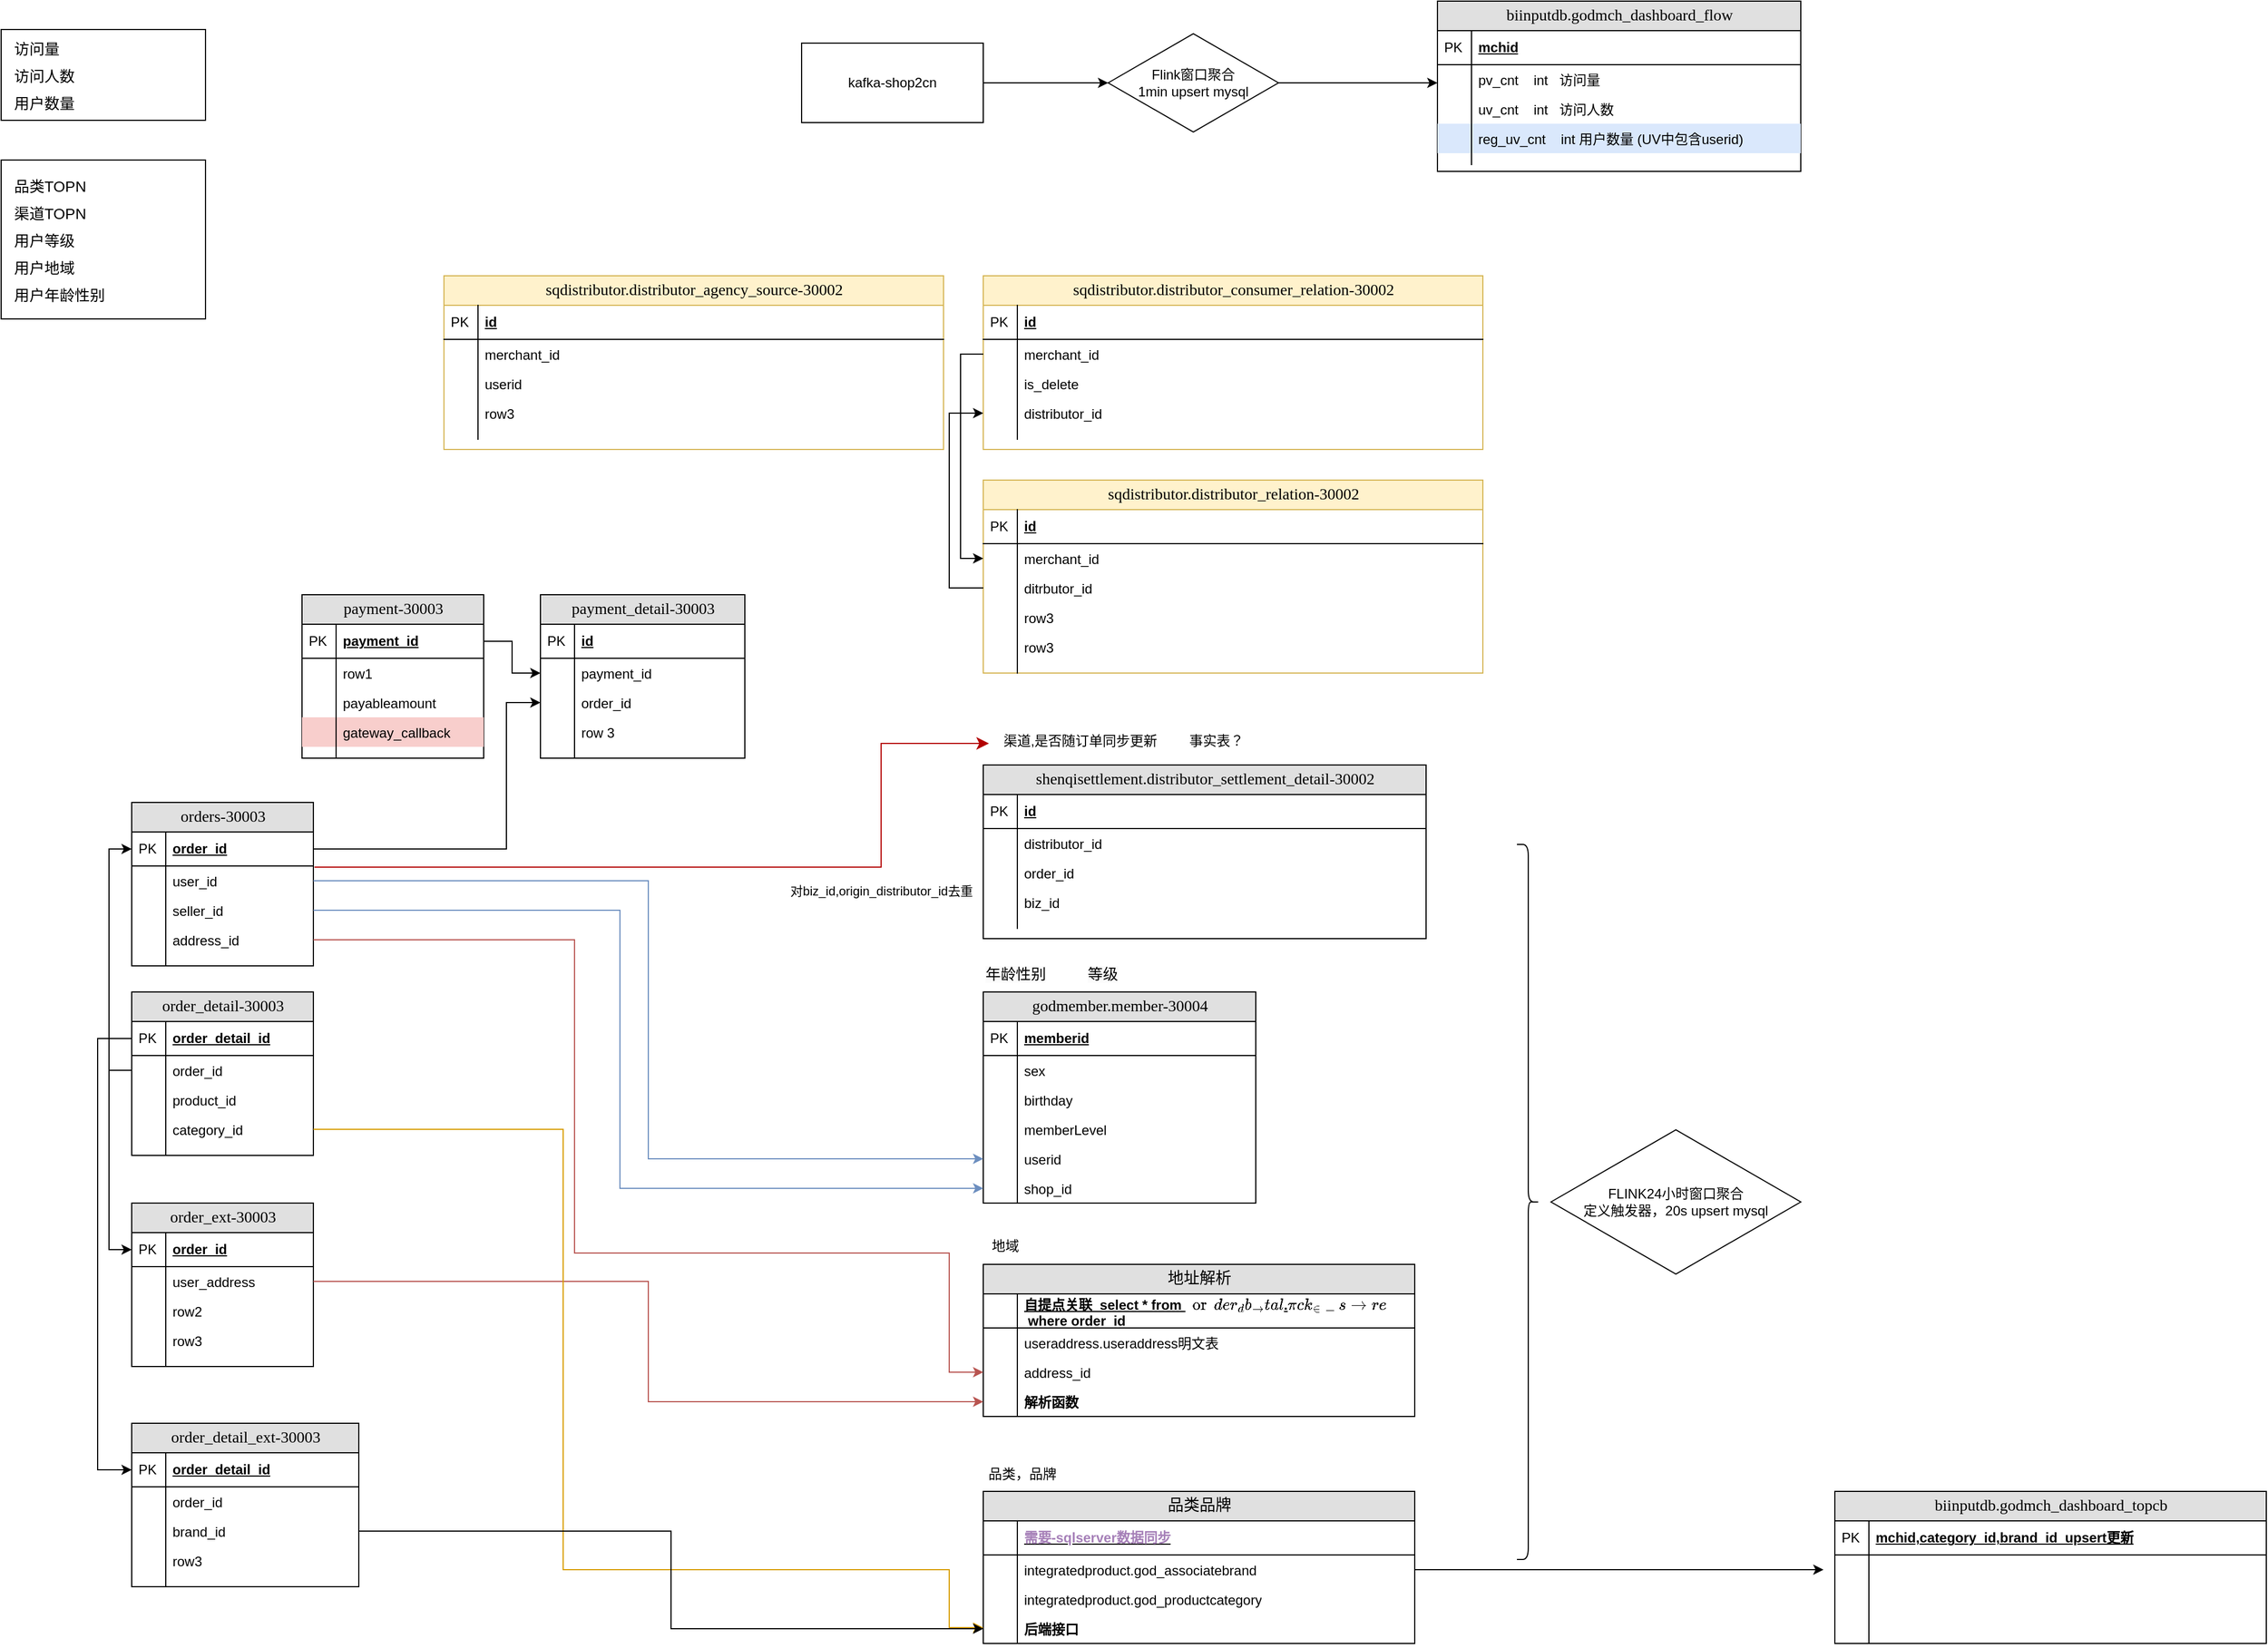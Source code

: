 <mxfile version="20.8.4" type="github">
  <diagram name="Page-1" id="e56a1550-8fbb-45ad-956c-1786394a9013">
    <mxGraphModel dx="1442" dy="804" grid="1" gridSize="10" guides="1" tooltips="1" connect="1" arrows="1" fold="1" page="1" pageScale="1" pageWidth="1100" pageHeight="850" background="none" math="0" shadow="0">
      <root>
        <mxCell id="0" />
        <mxCell id="1" parent="0" />
        <mxCell id="2e49270ec7c68f3f-80" value="order_detail-30003" style="swimlane;html=1;fontStyle=0;childLayout=stackLayout;horizontal=1;startSize=26;fillColor=#e0e0e0;horizontalStack=0;resizeParent=1;resizeLast=0;collapsible=1;marginBottom=0;swimlaneFillColor=#ffffff;align=center;rounded=0;shadow=0;comic=0;labelBackgroundColor=none;strokeWidth=1;fontFamily=Verdana;fontSize=14" parent="1" vertex="1">
          <mxGeometry x="200" y="903" width="160" height="144" as="geometry" />
        </mxCell>
        <mxCell id="2e49270ec7c68f3f-81" value="order_detail_id" style="shape=partialRectangle;top=0;left=0;right=0;bottom=1;html=1;align=left;verticalAlign=middle;fillColor=none;spacingLeft=34;spacingRight=4;whiteSpace=wrap;overflow=hidden;rotatable=0;points=[[0,0.5],[1,0.5]];portConstraint=eastwest;dropTarget=0;fontStyle=5;" parent="2e49270ec7c68f3f-80" vertex="1">
          <mxGeometry y="26" width="160" height="30" as="geometry" />
        </mxCell>
        <mxCell id="2e49270ec7c68f3f-82" value="PK" style="shape=partialRectangle;top=0;left=0;bottom=0;html=1;fillColor=none;align=left;verticalAlign=middle;spacingLeft=4;spacingRight=4;whiteSpace=wrap;overflow=hidden;rotatable=0;points=[];portConstraint=eastwest;part=1;" parent="2e49270ec7c68f3f-81" vertex="1" connectable="0">
          <mxGeometry width="30" height="30" as="geometry" />
        </mxCell>
        <mxCell id="2e49270ec7c68f3f-83" value="order_id" style="shape=partialRectangle;top=0;left=0;right=0;bottom=0;html=1;align=left;verticalAlign=top;fillColor=none;spacingLeft=34;spacingRight=4;whiteSpace=wrap;overflow=hidden;rotatable=0;points=[[0,0.5],[1,0.5]];portConstraint=eastwest;dropTarget=0;" parent="2e49270ec7c68f3f-80" vertex="1">
          <mxGeometry y="56" width="160" height="26" as="geometry" />
        </mxCell>
        <mxCell id="2e49270ec7c68f3f-84" value="" style="shape=partialRectangle;top=0;left=0;bottom=0;html=1;fillColor=none;align=left;verticalAlign=top;spacingLeft=4;spacingRight=4;whiteSpace=wrap;overflow=hidden;rotatable=0;points=[];portConstraint=eastwest;part=1;" parent="2e49270ec7c68f3f-83" vertex="1" connectable="0">
          <mxGeometry width="30" height="26" as="geometry" />
        </mxCell>
        <mxCell id="2e49270ec7c68f3f-85" value="product_id" style="shape=partialRectangle;top=0;left=0;right=0;bottom=0;html=1;align=left;verticalAlign=top;fillColor=none;spacingLeft=34;spacingRight=4;whiteSpace=wrap;overflow=hidden;rotatable=0;points=[[0,0.5],[1,0.5]];portConstraint=eastwest;dropTarget=0;" parent="2e49270ec7c68f3f-80" vertex="1">
          <mxGeometry y="82" width="160" height="26" as="geometry" />
        </mxCell>
        <mxCell id="2e49270ec7c68f3f-86" value="" style="shape=partialRectangle;top=0;left=0;bottom=0;html=1;fillColor=none;align=left;verticalAlign=top;spacingLeft=4;spacingRight=4;whiteSpace=wrap;overflow=hidden;rotatable=0;points=[];portConstraint=eastwest;part=1;" parent="2e49270ec7c68f3f-85" vertex="1" connectable="0">
          <mxGeometry width="30" height="26" as="geometry" />
        </mxCell>
        <mxCell id="2e49270ec7c68f3f-87" value="category_id" style="shape=partialRectangle;top=0;left=0;right=0;bottom=0;html=1;align=left;verticalAlign=top;fillColor=none;spacingLeft=34;spacingRight=4;whiteSpace=wrap;overflow=hidden;rotatable=0;points=[[0,0.5],[1,0.5]];portConstraint=eastwest;dropTarget=0;" parent="2e49270ec7c68f3f-80" vertex="1">
          <mxGeometry y="108" width="160" height="26" as="geometry" />
        </mxCell>
        <mxCell id="2e49270ec7c68f3f-88" value="" style="shape=partialRectangle;top=0;left=0;bottom=0;html=1;fillColor=none;align=left;verticalAlign=top;spacingLeft=4;spacingRight=4;whiteSpace=wrap;overflow=hidden;rotatable=0;points=[];portConstraint=eastwest;part=1;" parent="2e49270ec7c68f3f-87" vertex="1" connectable="0">
          <mxGeometry width="30" height="26" as="geometry" />
        </mxCell>
        <mxCell id="2e49270ec7c68f3f-89" value="" style="shape=partialRectangle;top=0;left=0;right=0;bottom=0;html=1;align=left;verticalAlign=top;fillColor=none;spacingLeft=34;spacingRight=4;whiteSpace=wrap;overflow=hidden;rotatable=0;points=[[0,0.5],[1,0.5]];portConstraint=eastwest;dropTarget=0;" parent="2e49270ec7c68f3f-80" vertex="1">
          <mxGeometry y="134" width="160" height="10" as="geometry" />
        </mxCell>
        <mxCell id="2e49270ec7c68f3f-90" value="" style="shape=partialRectangle;top=0;left=0;bottom=0;html=1;fillColor=none;align=left;verticalAlign=top;spacingLeft=4;spacingRight=4;whiteSpace=wrap;overflow=hidden;rotatable=0;points=[];portConstraint=eastwest;part=1;" parent="2e49270ec7c68f3f-89" vertex="1" connectable="0">
          <mxGeometry width="30" height="10" as="geometry" />
        </mxCell>
        <mxCell id="6KwhhLq_iFVBGHq_NyL6-12" value="" style="group;" vertex="1" connectable="0" parent="1">
          <mxGeometry x="85" y="50" width="180" height="90" as="geometry" />
        </mxCell>
        <mxCell id="6KwhhLq_iFVBGHq_NyL6-6" value="" style="rounded=0;whiteSpace=wrap;html=1;" vertex="1" parent="6KwhhLq_iFVBGHq_NyL6-12">
          <mxGeometry y="5" width="180" height="80" as="geometry" />
        </mxCell>
        <mxCell id="6KwhhLq_iFVBGHq_NyL6-8" value="&lt;table style=&quot;border-color: var(--border-color); border-collapse: collapse; table-layout: fixed; width: 0px;&quot;&gt;&lt;tbody style=&quot;border-color: var(--border-color);&quot;&gt;&lt;tr style=&quot;border-color: var(--border-color); height: 24px;&quot; height=&quot;24&quot;&gt;&lt;td style=&quot;border-color: var(--border-color); empty-cells: show; line-height: normal; vertical-align: middle; outline-width: 0px; overflow-wrap: break-word; word-break: normal; text-align: left; font-size: 10pt;&quot;&gt;&lt;font style=&quot;border-color: var(--border-color); font-size: 10pt;&quot;&gt;访问量&lt;/font&gt;&lt;/td&gt;&lt;/tr&gt;&lt;tr style=&quot;border-color: var(--border-color); height: 24px;&quot; height=&quot;24&quot;&gt;&lt;td style=&quot;border-color: var(--border-color); empty-cells: show; line-height: normal; vertical-align: middle; outline-width: 0px; overflow-wrap: break-word; word-break: normal; text-align: left; font-size: 10pt;&quot;&gt;&lt;font style=&quot;border-color: var(--border-color); font-size: 10pt;&quot;&gt;访问人数&lt;/font&gt;&lt;/td&gt;&lt;/tr&gt;&lt;tr style=&quot;border-color: var(--border-color); height: 24px;&quot; height=&quot;24&quot;&gt;&lt;td style=&quot;border-color: var(--border-color); empty-cells: show; line-height: normal; vertical-align: middle; outline-width: 0px; overflow-wrap: break-word; word-break: normal; text-align: left; font-size: 10pt;&quot;&gt;&lt;font style=&quot;border-color: var(--border-color); font-size: 10pt;&quot;&gt;用户数量&lt;/font&gt;&lt;/td&gt;&lt;/tr&gt;&lt;/tbody&gt;&lt;/table&gt;" style="text;html=1;align=center;verticalAlign=middle;resizable=0;points=[];autosize=1;strokeColor=none;fillColor=none;" vertex="1" parent="6KwhhLq_iFVBGHq_NyL6-12">
          <mxGeometry width="20" height="90" as="geometry" />
        </mxCell>
        <mxCell id="6KwhhLq_iFVBGHq_NyL6-13" value="" style="group;fillColor=#dae8fc;strokeColor=#6c8ebf;" vertex="1" connectable="0" parent="1">
          <mxGeometry x="85" y="170" width="180" height="140" as="geometry" />
        </mxCell>
        <mxCell id="6KwhhLq_iFVBGHq_NyL6-10" value="" style="rounded=0;whiteSpace=wrap;html=1;" vertex="1" parent="6KwhhLq_iFVBGHq_NyL6-13">
          <mxGeometry width="180" height="140" as="geometry" />
        </mxCell>
        <mxCell id="6KwhhLq_iFVBGHq_NyL6-11" value="&lt;table style=&quot;border-color: var(--border-color); border-collapse: collapse; table-layout: fixed; width: 0px;&quot;&gt;&lt;tbody style=&quot;border-color: var(--border-color);&quot;&gt;&lt;tr style=&quot;border-color: var(--border-color); height: 24px;&quot; height=&quot;24&quot;&gt;&lt;td style=&quot;border-color: var(--border-color); empty-cells: show; line-height: normal; vertical-align: middle; outline-width: 0px; overflow-wrap: break-word; word-break: normal; text-align: left; font-size: 10pt;&quot;&gt;&lt;font style=&quot;border-color: var(--border-color); font-size: 10pt;&quot;&gt;品类TOPN&lt;/font&gt;&lt;/td&gt;&lt;/tr&gt;&lt;tr style=&quot;border-color: var(--border-color); height: 24px;&quot; height=&quot;24&quot;&gt;&lt;td style=&quot;border-color: var(--border-color); empty-cells: show; line-height: normal; vertical-align: middle; outline-width: 0px; overflow-wrap: break-word; word-break: normal; text-align: left; font-size: 10pt;&quot;&gt;&lt;font style=&quot;border-color: var(--border-color); font-size: 10pt;&quot;&gt;渠道TOPN&lt;/font&gt;&lt;/td&gt;&lt;/tr&gt;&lt;tr style=&quot;border-color: var(--border-color); height: 24px;&quot; height=&quot;24&quot;&gt;&lt;td style=&quot;border-color: var(--border-color); empty-cells: show; line-height: normal; vertical-align: middle; outline-width: 0px; overflow-wrap: break-word; word-break: normal; text-align: left; font-size: 10pt;&quot;&gt;&lt;font style=&quot;border-color: var(--border-color); font-size: 10pt;&quot;&gt;用户等级&lt;/font&gt;&lt;/td&gt;&lt;/tr&gt;&lt;tr style=&quot;border-color: var(--border-color); height: 24px;&quot; height=&quot;24&quot;&gt;&lt;td style=&quot;border-color: var(--border-color); empty-cells: show; line-height: normal; vertical-align: middle; outline-width: 0px; overflow-wrap: break-word; word-break: normal; text-align: left; font-size: 10pt;&quot;&gt;&lt;font style=&quot;border-color: var(--border-color); font-size: 10pt;&quot;&gt;用户地域&lt;/font&gt;&lt;/td&gt;&lt;/tr&gt;&lt;tr style=&quot;border-color: var(--border-color); height: 24px;&quot; height=&quot;24&quot;&gt;&lt;td style=&quot;border-color: var(--border-color); empty-cells: show; line-height: normal; vertical-align: middle; outline-width: 0px; overflow-wrap: break-word; word-break: normal; text-align: left; font-size: 10pt;&quot;&gt;&lt;font style=&quot;border-color: var(--border-color); font-size: 10pt;&quot;&gt;用户年龄性别&lt;/font&gt;&lt;/td&gt;&lt;/tr&gt;&lt;/tbody&gt;&lt;/table&gt;" style="text;html=1;align=center;verticalAlign=middle;resizable=0;points=[];autosize=1;strokeColor=none;fillColor=none;" vertex="1" parent="6KwhhLq_iFVBGHq_NyL6-13">
          <mxGeometry y="5" width="20" height="130" as="geometry" />
        </mxCell>
        <mxCell id="6KwhhLq_iFVBGHq_NyL6-23" value="biinputdb.godmch_dashboard_flow" style="swimlane;html=1;fontStyle=0;childLayout=stackLayout;horizontal=1;startSize=26;fillColor=#e0e0e0;horizontalStack=0;resizeParent=1;resizeLast=0;collapsible=1;marginBottom=0;swimlaneFillColor=#ffffff;align=center;rounded=0;shadow=0;comic=0;labelBackgroundColor=none;strokeWidth=1;fontFamily=Verdana;fontSize=14;swimlaneLine=1;" vertex="1" parent="1">
          <mxGeometry x="1350" y="30" width="320" height="150" as="geometry" />
        </mxCell>
        <mxCell id="6KwhhLq_iFVBGHq_NyL6-24" value="mchid" style="shape=partialRectangle;top=0;left=0;right=0;bottom=1;html=1;align=left;verticalAlign=middle;fillColor=none;spacingLeft=34;spacingRight=4;whiteSpace=wrap;overflow=hidden;rotatable=0;points=[[0,0.5],[1,0.5]];portConstraint=eastwest;dropTarget=0;fontStyle=5;" vertex="1" parent="6KwhhLq_iFVBGHq_NyL6-23">
          <mxGeometry y="26" width="320" height="30" as="geometry" />
        </mxCell>
        <mxCell id="6KwhhLq_iFVBGHq_NyL6-25" value="PK" style="shape=partialRectangle;top=0;left=0;bottom=0;html=1;fillColor=none;align=left;verticalAlign=middle;spacingLeft=4;spacingRight=4;whiteSpace=wrap;overflow=hidden;rotatable=0;points=[];portConstraint=eastwest;part=1;" vertex="1" connectable="0" parent="6KwhhLq_iFVBGHq_NyL6-24">
          <mxGeometry width="30" height="30" as="geometry" />
        </mxCell>
        <mxCell id="6KwhhLq_iFVBGHq_NyL6-26" value="pv_cnt&amp;nbsp; &amp;nbsp; int&amp;nbsp; &amp;nbsp;访问量" style="shape=partialRectangle;top=0;left=0;right=0;bottom=0;html=1;align=left;verticalAlign=top;fillColor=none;spacingLeft=34;spacingRight=4;whiteSpace=wrap;overflow=hidden;rotatable=0;points=[[0,0.5],[1,0.5]];portConstraint=eastwest;dropTarget=0;" vertex="1" parent="6KwhhLq_iFVBGHq_NyL6-23">
          <mxGeometry y="56" width="320" height="26" as="geometry" />
        </mxCell>
        <mxCell id="6KwhhLq_iFVBGHq_NyL6-27" value="" style="shape=partialRectangle;top=0;left=0;bottom=0;html=1;fillColor=none;align=left;verticalAlign=top;spacingLeft=4;spacingRight=4;whiteSpace=wrap;overflow=hidden;rotatable=0;points=[];portConstraint=eastwest;part=1;" vertex="1" connectable="0" parent="6KwhhLq_iFVBGHq_NyL6-26">
          <mxGeometry width="30" height="26" as="geometry" />
        </mxCell>
        <mxCell id="6KwhhLq_iFVBGHq_NyL6-28" value="uv_cnt&amp;nbsp; &amp;nbsp; int&amp;nbsp; &amp;nbsp;访问人数" style="shape=partialRectangle;top=0;left=0;right=0;bottom=0;html=1;align=left;verticalAlign=top;fillColor=none;spacingLeft=34;spacingRight=4;whiteSpace=wrap;overflow=hidden;rotatable=0;points=[[0,0.5],[1,0.5]];portConstraint=eastwest;dropTarget=0;" vertex="1" parent="6KwhhLq_iFVBGHq_NyL6-23">
          <mxGeometry y="82" width="320" height="26" as="geometry" />
        </mxCell>
        <mxCell id="6KwhhLq_iFVBGHq_NyL6-29" value="" style="shape=partialRectangle;top=0;left=0;bottom=0;html=1;fillColor=none;align=left;verticalAlign=top;spacingLeft=4;spacingRight=4;whiteSpace=wrap;overflow=hidden;rotatable=0;points=[];portConstraint=eastwest;part=1;" vertex="1" connectable="0" parent="6KwhhLq_iFVBGHq_NyL6-28">
          <mxGeometry width="30" height="26" as="geometry" />
        </mxCell>
        <mxCell id="6KwhhLq_iFVBGHq_NyL6-30" value="reg_uv_cnt&amp;nbsp; &amp;nbsp; int 用户数量 (UV中包含userid)" style="shape=partialRectangle;top=0;left=0;right=0;bottom=0;html=1;align=left;verticalAlign=top;fillColor=#dae8fc;spacingLeft=34;spacingRight=4;whiteSpace=wrap;overflow=hidden;rotatable=0;points=[[0,0.5],[1,0.5]];portConstraint=eastwest;dropTarget=0;strokeColor=#6c8ebf;" vertex="1" parent="6KwhhLq_iFVBGHq_NyL6-23">
          <mxGeometry y="108" width="320" height="26" as="geometry" />
        </mxCell>
        <mxCell id="6KwhhLq_iFVBGHq_NyL6-31" value="" style="shape=partialRectangle;top=0;left=0;bottom=0;html=1;fillColor=none;align=left;verticalAlign=top;spacingLeft=4;spacingRight=4;whiteSpace=wrap;overflow=hidden;rotatable=0;points=[];portConstraint=eastwest;part=1;" vertex="1" connectable="0" parent="6KwhhLq_iFVBGHq_NyL6-30">
          <mxGeometry width="30" height="26" as="geometry" />
        </mxCell>
        <mxCell id="6KwhhLq_iFVBGHq_NyL6-32" value="" style="shape=partialRectangle;top=0;left=0;right=0;bottom=0;html=1;align=left;verticalAlign=top;fillColor=none;spacingLeft=34;spacingRight=4;whiteSpace=wrap;overflow=hidden;rotatable=0;points=[[0,0.5],[1,0.5]];portConstraint=eastwest;dropTarget=0;" vertex="1" parent="6KwhhLq_iFVBGHq_NyL6-23">
          <mxGeometry y="134" width="320" height="10" as="geometry" />
        </mxCell>
        <mxCell id="6KwhhLq_iFVBGHq_NyL6-33" value="" style="shape=partialRectangle;top=0;left=0;bottom=0;html=1;fillColor=none;align=left;verticalAlign=top;spacingLeft=4;spacingRight=4;whiteSpace=wrap;overflow=hidden;rotatable=0;points=[];portConstraint=eastwest;part=1;" vertex="1" connectable="0" parent="6KwhhLq_iFVBGHq_NyL6-32">
          <mxGeometry width="30" height="10" as="geometry" />
        </mxCell>
        <mxCell id="6KwhhLq_iFVBGHq_NyL6-36" value="主表" style="text;html=1;align=center;verticalAlign=middle;resizable=0;points=[];autosize=1;strokeColor=none;fillColor=none;" vertex="1" parent="1">
          <mxGeometry x="255" y="814" width="50" height="30" as="geometry" />
        </mxCell>
        <mxCell id="6KwhhLq_iFVBGHq_NyL6-37" value="orders-30003" style="swimlane;html=1;fontStyle=0;childLayout=stackLayout;horizontal=1;startSize=26;fillColor=#e0e0e0;horizontalStack=0;resizeParent=1;resizeLast=0;collapsible=1;marginBottom=0;swimlaneFillColor=#ffffff;align=center;rounded=0;shadow=0;comic=0;labelBackgroundColor=none;strokeWidth=1;fontFamily=Verdana;fontSize=14" vertex="1" parent="1">
          <mxGeometry x="200" y="736" width="160" height="144" as="geometry" />
        </mxCell>
        <mxCell id="6KwhhLq_iFVBGHq_NyL6-38" value="order_id" style="shape=partialRectangle;top=0;left=0;right=0;bottom=1;html=1;align=left;verticalAlign=middle;fillColor=none;spacingLeft=34;spacingRight=4;whiteSpace=wrap;overflow=hidden;rotatable=0;points=[[0,0.5],[1,0.5]];portConstraint=eastwest;dropTarget=0;fontStyle=5;" vertex="1" parent="6KwhhLq_iFVBGHq_NyL6-37">
          <mxGeometry y="26" width="160" height="30" as="geometry" />
        </mxCell>
        <mxCell id="6KwhhLq_iFVBGHq_NyL6-39" value="PK" style="shape=partialRectangle;top=0;left=0;bottom=0;html=1;fillColor=none;align=left;verticalAlign=middle;spacingLeft=4;spacingRight=4;whiteSpace=wrap;overflow=hidden;rotatable=0;points=[];portConstraint=eastwest;part=1;" vertex="1" connectable="0" parent="6KwhhLq_iFVBGHq_NyL6-38">
          <mxGeometry width="30" height="30" as="geometry" />
        </mxCell>
        <mxCell id="6KwhhLq_iFVBGHq_NyL6-40" value="user_id" style="shape=partialRectangle;top=0;left=0;right=0;bottom=0;html=1;align=left;verticalAlign=top;fillColor=none;spacingLeft=34;spacingRight=4;whiteSpace=wrap;overflow=hidden;rotatable=0;points=[[0,0.5],[1,0.5]];portConstraint=eastwest;dropTarget=0;" vertex="1" parent="6KwhhLq_iFVBGHq_NyL6-37">
          <mxGeometry y="56" width="160" height="26" as="geometry" />
        </mxCell>
        <mxCell id="6KwhhLq_iFVBGHq_NyL6-41" value="" style="shape=partialRectangle;top=0;left=0;bottom=0;html=1;fillColor=none;align=left;verticalAlign=top;spacingLeft=4;spacingRight=4;whiteSpace=wrap;overflow=hidden;rotatable=0;points=[];portConstraint=eastwest;part=1;" vertex="1" connectable="0" parent="6KwhhLq_iFVBGHq_NyL6-40">
          <mxGeometry width="30" height="26" as="geometry" />
        </mxCell>
        <mxCell id="6KwhhLq_iFVBGHq_NyL6-42" value="seller_id" style="shape=partialRectangle;top=0;left=0;right=0;bottom=0;html=1;align=left;verticalAlign=top;fillColor=none;spacingLeft=34;spacingRight=4;whiteSpace=wrap;overflow=hidden;rotatable=0;points=[[0,0.5],[1,0.5]];portConstraint=eastwest;dropTarget=0;" vertex="1" parent="6KwhhLq_iFVBGHq_NyL6-37">
          <mxGeometry y="82" width="160" height="26" as="geometry" />
        </mxCell>
        <mxCell id="6KwhhLq_iFVBGHq_NyL6-43" value="" style="shape=partialRectangle;top=0;left=0;bottom=0;html=1;fillColor=none;align=left;verticalAlign=top;spacingLeft=4;spacingRight=4;whiteSpace=wrap;overflow=hidden;rotatable=0;points=[];portConstraint=eastwest;part=1;" vertex="1" connectable="0" parent="6KwhhLq_iFVBGHq_NyL6-42">
          <mxGeometry width="30" height="26" as="geometry" />
        </mxCell>
        <mxCell id="6KwhhLq_iFVBGHq_NyL6-44" value="address_id" style="shape=partialRectangle;top=0;left=0;right=0;bottom=0;html=1;align=left;verticalAlign=top;fillColor=none;spacingLeft=34;spacingRight=4;whiteSpace=wrap;overflow=hidden;rotatable=0;points=[[0,0.5],[1,0.5]];portConstraint=eastwest;dropTarget=0;" vertex="1" parent="6KwhhLq_iFVBGHq_NyL6-37">
          <mxGeometry y="108" width="160" height="26" as="geometry" />
        </mxCell>
        <mxCell id="6KwhhLq_iFVBGHq_NyL6-45" value="" style="shape=partialRectangle;top=0;left=0;bottom=0;html=1;fillColor=none;align=left;verticalAlign=top;spacingLeft=4;spacingRight=4;whiteSpace=wrap;overflow=hidden;rotatable=0;points=[];portConstraint=eastwest;part=1;" vertex="1" connectable="0" parent="6KwhhLq_iFVBGHq_NyL6-44">
          <mxGeometry width="30" height="26" as="geometry" />
        </mxCell>
        <mxCell id="6KwhhLq_iFVBGHq_NyL6-46" value="" style="shape=partialRectangle;top=0;left=0;right=0;bottom=0;html=1;align=left;verticalAlign=top;fillColor=none;spacingLeft=34;spacingRight=4;whiteSpace=wrap;overflow=hidden;rotatable=0;points=[[0,0.5],[1,0.5]];portConstraint=eastwest;dropTarget=0;" vertex="1" parent="6KwhhLq_iFVBGHq_NyL6-37">
          <mxGeometry y="134" width="160" height="10" as="geometry" />
        </mxCell>
        <mxCell id="6KwhhLq_iFVBGHq_NyL6-47" value="" style="shape=partialRectangle;top=0;left=0;bottom=0;html=1;fillColor=none;align=left;verticalAlign=top;spacingLeft=4;spacingRight=4;whiteSpace=wrap;overflow=hidden;rotatable=0;points=[];portConstraint=eastwest;part=1;" vertex="1" connectable="0" parent="6KwhhLq_iFVBGHq_NyL6-46">
          <mxGeometry width="30" height="10" as="geometry" />
        </mxCell>
        <mxCell id="6KwhhLq_iFVBGHq_NyL6-48" value="payment-30003" style="swimlane;html=1;fontStyle=0;childLayout=stackLayout;horizontal=1;startSize=26;fillColor=#e0e0e0;horizontalStack=0;resizeParent=1;resizeLast=0;collapsible=1;marginBottom=0;swimlaneFillColor=#ffffff;align=center;rounded=0;shadow=0;comic=0;labelBackgroundColor=none;strokeWidth=1;fontFamily=Verdana;fontSize=14" vertex="1" parent="1">
          <mxGeometry x="350" y="553" width="160" height="144" as="geometry">
            <mxRectangle x="260" y="220" width="100" height="30" as="alternateBounds" />
          </mxGeometry>
        </mxCell>
        <mxCell id="6KwhhLq_iFVBGHq_NyL6-49" value="payment_id" style="shape=partialRectangle;top=0;left=0;right=0;bottom=1;html=1;align=left;verticalAlign=middle;fillColor=none;spacingLeft=34;spacingRight=4;whiteSpace=wrap;overflow=hidden;rotatable=0;points=[[0,0.5],[1,0.5]];portConstraint=eastwest;dropTarget=0;fontStyle=5;" vertex="1" parent="6KwhhLq_iFVBGHq_NyL6-48">
          <mxGeometry y="26" width="160" height="30" as="geometry" />
        </mxCell>
        <mxCell id="6KwhhLq_iFVBGHq_NyL6-50" value="PK" style="shape=partialRectangle;top=0;left=0;bottom=0;html=1;fillColor=none;align=left;verticalAlign=middle;spacingLeft=4;spacingRight=4;whiteSpace=wrap;overflow=hidden;rotatable=0;points=[];portConstraint=eastwest;part=1;" vertex="1" connectable="0" parent="6KwhhLq_iFVBGHq_NyL6-49">
          <mxGeometry width="30" height="30" as="geometry" />
        </mxCell>
        <mxCell id="6KwhhLq_iFVBGHq_NyL6-51" value="row1" style="shape=partialRectangle;top=0;left=0;right=0;bottom=0;html=1;align=left;verticalAlign=top;fillColor=none;spacingLeft=34;spacingRight=4;whiteSpace=wrap;overflow=hidden;rotatable=0;points=[[0,0.5],[1,0.5]];portConstraint=eastwest;dropTarget=0;" vertex="1" parent="6KwhhLq_iFVBGHq_NyL6-48">
          <mxGeometry y="56" width="160" height="26" as="geometry" />
        </mxCell>
        <mxCell id="6KwhhLq_iFVBGHq_NyL6-52" value="" style="shape=partialRectangle;top=0;left=0;bottom=0;html=1;fillColor=none;align=left;verticalAlign=top;spacingLeft=4;spacingRight=4;whiteSpace=wrap;overflow=hidden;rotatable=0;points=[];portConstraint=eastwest;part=1;" vertex="1" connectable="0" parent="6KwhhLq_iFVBGHq_NyL6-51">
          <mxGeometry width="30" height="26" as="geometry" />
        </mxCell>
        <mxCell id="6KwhhLq_iFVBGHq_NyL6-53" value="payableamount" style="shape=partialRectangle;top=0;left=0;right=0;bottom=0;html=1;align=left;verticalAlign=top;fillColor=none;spacingLeft=34;spacingRight=4;whiteSpace=wrap;overflow=hidden;rotatable=0;points=[[0,0.5],[1,0.5]];portConstraint=eastwest;dropTarget=0;" vertex="1" parent="6KwhhLq_iFVBGHq_NyL6-48">
          <mxGeometry y="82" width="160" height="26" as="geometry" />
        </mxCell>
        <mxCell id="6KwhhLq_iFVBGHq_NyL6-54" value="" style="shape=partialRectangle;top=0;left=0;bottom=0;html=1;fillColor=none;align=left;verticalAlign=top;spacingLeft=4;spacingRight=4;whiteSpace=wrap;overflow=hidden;rotatable=0;points=[];portConstraint=eastwest;part=1;" vertex="1" connectable="0" parent="6KwhhLq_iFVBGHq_NyL6-53">
          <mxGeometry width="30" height="26" as="geometry" />
        </mxCell>
        <mxCell id="6KwhhLq_iFVBGHq_NyL6-55" value="gateway_callback&amp;nbsp;" style="shape=partialRectangle;top=0;left=0;right=0;bottom=0;html=1;align=left;verticalAlign=top;fillColor=#f8cecc;spacingLeft=34;spacingRight=4;whiteSpace=wrap;overflow=hidden;rotatable=0;points=[[0,0.5],[1,0.5]];portConstraint=eastwest;dropTarget=0;strokeColor=#b85450;" vertex="1" parent="6KwhhLq_iFVBGHq_NyL6-48">
          <mxGeometry y="108" width="160" height="26" as="geometry" />
        </mxCell>
        <mxCell id="6KwhhLq_iFVBGHq_NyL6-56" value="" style="shape=partialRectangle;top=0;left=0;bottom=0;html=1;fillColor=none;align=left;verticalAlign=top;spacingLeft=4;spacingRight=4;whiteSpace=wrap;overflow=hidden;rotatable=0;points=[];portConstraint=eastwest;part=1;" vertex="1" connectable="0" parent="6KwhhLq_iFVBGHq_NyL6-55">
          <mxGeometry width="30" height="26" as="geometry" />
        </mxCell>
        <mxCell id="6KwhhLq_iFVBGHq_NyL6-57" value="" style="shape=partialRectangle;top=0;left=0;right=0;bottom=0;html=1;align=left;verticalAlign=top;fillColor=none;spacingLeft=34;spacingRight=4;whiteSpace=wrap;overflow=hidden;rotatable=0;points=[[0,0.5],[1,0.5]];portConstraint=eastwest;dropTarget=0;" vertex="1" parent="6KwhhLq_iFVBGHq_NyL6-48">
          <mxGeometry y="134" width="160" height="10" as="geometry" />
        </mxCell>
        <mxCell id="6KwhhLq_iFVBGHq_NyL6-58" value="" style="shape=partialRectangle;top=0;left=0;bottom=0;html=1;fillColor=none;align=left;verticalAlign=top;spacingLeft=4;spacingRight=4;whiteSpace=wrap;overflow=hidden;rotatable=0;points=[];portConstraint=eastwest;part=1;" vertex="1" connectable="0" parent="6KwhhLq_iFVBGHq_NyL6-57">
          <mxGeometry width="30" height="10" as="geometry" />
        </mxCell>
        <mxCell id="6KwhhLq_iFVBGHq_NyL6-59" value="payment_detail-30003" style="swimlane;html=1;fontStyle=0;childLayout=stackLayout;horizontal=1;startSize=26;fillColor=#e0e0e0;horizontalStack=0;resizeParent=1;resizeLast=0;collapsible=1;marginBottom=0;swimlaneFillColor=#ffffff;align=center;rounded=0;shadow=0;comic=0;labelBackgroundColor=none;strokeWidth=1;fontFamily=Verdana;fontSize=14" vertex="1" parent="1">
          <mxGeometry x="560" y="553" width="180" height="144" as="geometry" />
        </mxCell>
        <mxCell id="6KwhhLq_iFVBGHq_NyL6-60" value="id" style="shape=partialRectangle;top=0;left=0;right=0;bottom=1;html=1;align=left;verticalAlign=middle;fillColor=none;spacingLeft=34;spacingRight=4;whiteSpace=wrap;overflow=hidden;rotatable=0;points=[[0,0.5],[1,0.5]];portConstraint=eastwest;dropTarget=0;fontStyle=5;" vertex="1" parent="6KwhhLq_iFVBGHq_NyL6-59">
          <mxGeometry y="26" width="180" height="30" as="geometry" />
        </mxCell>
        <mxCell id="6KwhhLq_iFVBGHq_NyL6-61" value="PK" style="shape=partialRectangle;top=0;left=0;bottom=0;html=1;fillColor=none;align=left;verticalAlign=middle;spacingLeft=4;spacingRight=4;whiteSpace=wrap;overflow=hidden;rotatable=0;points=[];portConstraint=eastwest;part=1;" vertex="1" connectable="0" parent="6KwhhLq_iFVBGHq_NyL6-60">
          <mxGeometry width="30" height="30" as="geometry" />
        </mxCell>
        <mxCell id="6KwhhLq_iFVBGHq_NyL6-62" value="payment_id" style="shape=partialRectangle;top=0;left=0;right=0;bottom=0;html=1;align=left;verticalAlign=top;fillColor=none;spacingLeft=34;spacingRight=4;whiteSpace=wrap;overflow=hidden;rotatable=0;points=[[0,0.5],[1,0.5]];portConstraint=eastwest;dropTarget=0;" vertex="1" parent="6KwhhLq_iFVBGHq_NyL6-59">
          <mxGeometry y="56" width="180" height="26" as="geometry" />
        </mxCell>
        <mxCell id="6KwhhLq_iFVBGHq_NyL6-63" value="" style="shape=partialRectangle;top=0;left=0;bottom=0;html=1;fillColor=none;align=left;verticalAlign=top;spacingLeft=4;spacingRight=4;whiteSpace=wrap;overflow=hidden;rotatable=0;points=[];portConstraint=eastwest;part=1;" vertex="1" connectable="0" parent="6KwhhLq_iFVBGHq_NyL6-62">
          <mxGeometry width="30" height="26" as="geometry" />
        </mxCell>
        <mxCell id="6KwhhLq_iFVBGHq_NyL6-64" value="order_id" style="shape=partialRectangle;top=0;left=0;right=0;bottom=0;html=1;align=left;verticalAlign=top;fillColor=none;spacingLeft=34;spacingRight=4;whiteSpace=wrap;overflow=hidden;rotatable=0;points=[[0,0.5],[1,0.5]];portConstraint=eastwest;dropTarget=0;" vertex="1" parent="6KwhhLq_iFVBGHq_NyL6-59">
          <mxGeometry y="82" width="180" height="26" as="geometry" />
        </mxCell>
        <mxCell id="6KwhhLq_iFVBGHq_NyL6-65" value="" style="shape=partialRectangle;top=0;left=0;bottom=0;html=1;fillColor=none;align=left;verticalAlign=top;spacingLeft=4;spacingRight=4;whiteSpace=wrap;overflow=hidden;rotatable=0;points=[];portConstraint=eastwest;part=1;" vertex="1" connectable="0" parent="6KwhhLq_iFVBGHq_NyL6-64">
          <mxGeometry width="30" height="26" as="geometry" />
        </mxCell>
        <mxCell id="6KwhhLq_iFVBGHq_NyL6-66" value="row 3" style="shape=partialRectangle;top=0;left=0;right=0;bottom=0;html=1;align=left;verticalAlign=top;fillColor=none;spacingLeft=34;spacingRight=4;whiteSpace=wrap;overflow=hidden;rotatable=0;points=[[0,0.5],[1,0.5]];portConstraint=eastwest;dropTarget=0;" vertex="1" parent="6KwhhLq_iFVBGHq_NyL6-59">
          <mxGeometry y="108" width="180" height="26" as="geometry" />
        </mxCell>
        <mxCell id="6KwhhLq_iFVBGHq_NyL6-67" value="" style="shape=partialRectangle;top=0;left=0;bottom=0;html=1;fillColor=none;align=left;verticalAlign=top;spacingLeft=4;spacingRight=4;whiteSpace=wrap;overflow=hidden;rotatable=0;points=[];portConstraint=eastwest;part=1;" vertex="1" connectable="0" parent="6KwhhLq_iFVBGHq_NyL6-66">
          <mxGeometry width="30" height="26" as="geometry" />
        </mxCell>
        <mxCell id="6KwhhLq_iFVBGHq_NyL6-68" value="" style="shape=partialRectangle;top=0;left=0;right=0;bottom=0;html=1;align=left;verticalAlign=top;fillColor=none;spacingLeft=34;spacingRight=4;whiteSpace=wrap;overflow=hidden;rotatable=0;points=[[0,0.5],[1,0.5]];portConstraint=eastwest;dropTarget=0;" vertex="1" parent="6KwhhLq_iFVBGHq_NyL6-59">
          <mxGeometry y="134" width="180" height="10" as="geometry" />
        </mxCell>
        <mxCell id="6KwhhLq_iFVBGHq_NyL6-69" value="" style="shape=partialRectangle;top=0;left=0;bottom=0;html=1;fillColor=none;align=left;verticalAlign=top;spacingLeft=4;spacingRight=4;whiteSpace=wrap;overflow=hidden;rotatable=0;points=[];portConstraint=eastwest;part=1;" vertex="1" connectable="0" parent="6KwhhLq_iFVBGHq_NyL6-68">
          <mxGeometry width="30" height="10" as="geometry" />
        </mxCell>
        <mxCell id="6KwhhLq_iFVBGHq_NyL6-72" style="edgeStyle=orthogonalEdgeStyle;rounded=0;orthogonalLoop=1;jettySize=auto;html=1;exitX=1;exitY=0.5;exitDx=0;exitDy=0;" edge="1" parent="1" source="6KwhhLq_iFVBGHq_NyL6-49" target="6KwhhLq_iFVBGHq_NyL6-62">
          <mxGeometry relative="1" as="geometry" />
        </mxCell>
        <mxCell id="6KwhhLq_iFVBGHq_NyL6-79" style="edgeStyle=orthogonalEdgeStyle;rounded=0;orthogonalLoop=1;jettySize=auto;html=1;exitX=0;exitY=0.5;exitDx=0;exitDy=0;entryX=0;entryY=0.5;entryDx=0;entryDy=0;" edge="1" parent="1" source="2e49270ec7c68f3f-83" target="6KwhhLq_iFVBGHq_NyL6-38">
          <mxGeometry relative="1" as="geometry" />
        </mxCell>
        <mxCell id="6KwhhLq_iFVBGHq_NyL6-81" value="shenqisettlement.distributor_settlement_detail-30002" style="swimlane;html=1;fontStyle=0;childLayout=stackLayout;horizontal=1;startSize=26;fillColor=#e0e0e0;horizontalStack=0;resizeParent=1;resizeLast=0;collapsible=1;marginBottom=0;swimlaneFillColor=#ffffff;align=center;rounded=0;shadow=0;comic=0;labelBackgroundColor=none;strokeWidth=1;fontFamily=Verdana;fontSize=14" vertex="1" parent="1">
          <mxGeometry x="950" y="703" width="390" height="153" as="geometry" />
        </mxCell>
        <mxCell id="6KwhhLq_iFVBGHq_NyL6-82" value="id" style="shape=partialRectangle;top=0;left=0;right=0;bottom=1;html=1;align=left;verticalAlign=middle;fillColor=none;spacingLeft=34;spacingRight=4;whiteSpace=wrap;overflow=hidden;rotatable=0;points=[[0,0.5],[1,0.5]];portConstraint=eastwest;dropTarget=0;fontStyle=5;" vertex="1" parent="6KwhhLq_iFVBGHq_NyL6-81">
          <mxGeometry y="26" width="390" height="30" as="geometry" />
        </mxCell>
        <mxCell id="6KwhhLq_iFVBGHq_NyL6-83" value="PK" style="shape=partialRectangle;top=0;left=0;bottom=0;html=1;fillColor=none;align=left;verticalAlign=middle;spacingLeft=4;spacingRight=4;whiteSpace=wrap;overflow=hidden;rotatable=0;points=[];portConstraint=eastwest;part=1;" vertex="1" connectable="0" parent="6KwhhLq_iFVBGHq_NyL6-82">
          <mxGeometry width="30" height="30" as="geometry" />
        </mxCell>
        <mxCell id="6KwhhLq_iFVBGHq_NyL6-84" value="distributor_id" style="shape=partialRectangle;top=0;left=0;right=0;bottom=0;html=1;align=left;verticalAlign=top;fillColor=none;spacingLeft=34;spacingRight=4;whiteSpace=wrap;overflow=hidden;rotatable=0;points=[[0,0.5],[1,0.5]];portConstraint=eastwest;dropTarget=0;" vertex="1" parent="6KwhhLq_iFVBGHq_NyL6-81">
          <mxGeometry y="56" width="390" height="26" as="geometry" />
        </mxCell>
        <mxCell id="6KwhhLq_iFVBGHq_NyL6-85" value="" style="shape=partialRectangle;top=0;left=0;bottom=0;html=1;fillColor=none;align=left;verticalAlign=top;spacingLeft=4;spacingRight=4;whiteSpace=wrap;overflow=hidden;rotatable=0;points=[];portConstraint=eastwest;part=1;" vertex="1" connectable="0" parent="6KwhhLq_iFVBGHq_NyL6-84">
          <mxGeometry width="30" height="26" as="geometry" />
        </mxCell>
        <mxCell id="6KwhhLq_iFVBGHq_NyL6-86" value="order_id" style="shape=partialRectangle;top=0;left=0;right=0;bottom=0;html=1;align=left;verticalAlign=top;fillColor=none;spacingLeft=34;spacingRight=4;whiteSpace=wrap;overflow=hidden;rotatable=0;points=[[0,0.5],[1,0.5]];portConstraint=eastwest;dropTarget=0;" vertex="1" parent="6KwhhLq_iFVBGHq_NyL6-81">
          <mxGeometry y="82" width="390" height="26" as="geometry" />
        </mxCell>
        <mxCell id="6KwhhLq_iFVBGHq_NyL6-87" value="" style="shape=partialRectangle;top=0;left=0;bottom=0;html=1;fillColor=none;align=left;verticalAlign=top;spacingLeft=4;spacingRight=4;whiteSpace=wrap;overflow=hidden;rotatable=0;points=[];portConstraint=eastwest;part=1;" vertex="1" connectable="0" parent="6KwhhLq_iFVBGHq_NyL6-86">
          <mxGeometry width="30" height="26" as="geometry" />
        </mxCell>
        <mxCell id="6KwhhLq_iFVBGHq_NyL6-88" value="biz_id" style="shape=partialRectangle;top=0;left=0;right=0;bottom=0;html=1;align=left;verticalAlign=top;fillColor=none;spacingLeft=34;spacingRight=4;whiteSpace=wrap;overflow=hidden;rotatable=0;points=[[0,0.5],[1,0.5]];portConstraint=eastwest;dropTarget=0;" vertex="1" parent="6KwhhLq_iFVBGHq_NyL6-81">
          <mxGeometry y="108" width="390" height="26" as="geometry" />
        </mxCell>
        <mxCell id="6KwhhLq_iFVBGHq_NyL6-89" value="" style="shape=partialRectangle;top=0;left=0;bottom=0;html=1;fillColor=none;align=left;verticalAlign=top;spacingLeft=4;spacingRight=4;whiteSpace=wrap;overflow=hidden;rotatable=0;points=[];portConstraint=eastwest;part=1;" vertex="1" connectable="0" parent="6KwhhLq_iFVBGHq_NyL6-88">
          <mxGeometry width="30" height="26" as="geometry" />
        </mxCell>
        <mxCell id="6KwhhLq_iFVBGHq_NyL6-90" value="" style="shape=partialRectangle;top=0;left=0;right=0;bottom=0;html=1;align=left;verticalAlign=top;fillColor=none;spacingLeft=34;spacingRight=4;whiteSpace=wrap;overflow=hidden;rotatable=0;points=[[0,0.5],[1,0.5]];portConstraint=eastwest;dropTarget=0;" vertex="1" parent="6KwhhLq_iFVBGHq_NyL6-81">
          <mxGeometry y="134" width="390" height="10" as="geometry" />
        </mxCell>
        <mxCell id="6KwhhLq_iFVBGHq_NyL6-91" value="" style="shape=partialRectangle;top=0;left=0;bottom=0;html=1;fillColor=none;align=left;verticalAlign=top;spacingLeft=4;spacingRight=4;whiteSpace=wrap;overflow=hidden;rotatable=0;points=[];portConstraint=eastwest;part=1;" vertex="1" connectable="0" parent="6KwhhLq_iFVBGHq_NyL6-90">
          <mxGeometry width="30" height="10" as="geometry" />
        </mxCell>
        <mxCell id="6KwhhLq_iFVBGHq_NyL6-92" value="godmember.member-30004" style="swimlane;html=1;fontStyle=0;childLayout=stackLayout;horizontal=1;startSize=26;fillColor=#e0e0e0;horizontalStack=0;resizeParent=1;resizeLast=0;collapsible=1;marginBottom=0;swimlaneFillColor=#ffffff;align=center;rounded=0;shadow=0;comic=0;labelBackgroundColor=none;strokeWidth=1;fontFamily=Verdana;fontSize=14" vertex="1" parent="1">
          <mxGeometry x="950" y="903" width="240" height="186" as="geometry" />
        </mxCell>
        <mxCell id="6KwhhLq_iFVBGHq_NyL6-93" value="memberid" style="shape=partialRectangle;top=0;left=0;right=0;bottom=1;html=1;align=left;verticalAlign=middle;fillColor=none;spacingLeft=34;spacingRight=4;whiteSpace=wrap;overflow=hidden;rotatable=0;points=[[0,0.5],[1,0.5]];portConstraint=eastwest;dropTarget=0;fontStyle=5;" vertex="1" parent="6KwhhLq_iFVBGHq_NyL6-92">
          <mxGeometry y="26" width="240" height="30" as="geometry" />
        </mxCell>
        <mxCell id="6KwhhLq_iFVBGHq_NyL6-94" value="PK" style="shape=partialRectangle;top=0;left=0;bottom=0;html=1;fillColor=none;align=left;verticalAlign=middle;spacingLeft=4;spacingRight=4;whiteSpace=wrap;overflow=hidden;rotatable=0;points=[];portConstraint=eastwest;part=1;" vertex="1" connectable="0" parent="6KwhhLq_iFVBGHq_NyL6-93">
          <mxGeometry width="30" height="30" as="geometry" />
        </mxCell>
        <mxCell id="6KwhhLq_iFVBGHq_NyL6-95" value="sex" style="shape=partialRectangle;top=0;left=0;right=0;bottom=0;html=1;align=left;verticalAlign=top;fillColor=none;spacingLeft=34;spacingRight=4;whiteSpace=wrap;overflow=hidden;rotatable=0;points=[[0,0.5],[1,0.5]];portConstraint=eastwest;dropTarget=0;" vertex="1" parent="6KwhhLq_iFVBGHq_NyL6-92">
          <mxGeometry y="56" width="240" height="26" as="geometry" />
        </mxCell>
        <mxCell id="6KwhhLq_iFVBGHq_NyL6-96" value="" style="shape=partialRectangle;top=0;left=0;bottom=0;html=1;fillColor=none;align=left;verticalAlign=top;spacingLeft=4;spacingRight=4;whiteSpace=wrap;overflow=hidden;rotatable=0;points=[];portConstraint=eastwest;part=1;" vertex="1" connectable="0" parent="6KwhhLq_iFVBGHq_NyL6-95">
          <mxGeometry width="30" height="26" as="geometry" />
        </mxCell>
        <mxCell id="6KwhhLq_iFVBGHq_NyL6-97" value="birthday" style="shape=partialRectangle;top=0;left=0;right=0;bottom=0;html=1;align=left;verticalAlign=top;fillColor=none;spacingLeft=34;spacingRight=4;whiteSpace=wrap;overflow=hidden;rotatable=0;points=[[0,0.5],[1,0.5]];portConstraint=eastwest;dropTarget=0;" vertex="1" parent="6KwhhLq_iFVBGHq_NyL6-92">
          <mxGeometry y="82" width="240" height="26" as="geometry" />
        </mxCell>
        <mxCell id="6KwhhLq_iFVBGHq_NyL6-98" value="" style="shape=partialRectangle;top=0;left=0;bottom=0;html=1;fillColor=none;align=left;verticalAlign=top;spacingLeft=4;spacingRight=4;whiteSpace=wrap;overflow=hidden;rotatable=0;points=[];portConstraint=eastwest;part=1;" vertex="1" connectable="0" parent="6KwhhLq_iFVBGHq_NyL6-97">
          <mxGeometry width="30" height="26" as="geometry" />
        </mxCell>
        <mxCell id="6KwhhLq_iFVBGHq_NyL6-99" value="memberLevel" style="shape=partialRectangle;top=0;left=0;right=0;bottom=0;html=1;align=left;verticalAlign=top;fillColor=none;spacingLeft=34;spacingRight=4;whiteSpace=wrap;overflow=hidden;rotatable=0;points=[[0,0.5],[1,0.5]];portConstraint=eastwest;dropTarget=0;" vertex="1" parent="6KwhhLq_iFVBGHq_NyL6-92">
          <mxGeometry y="108" width="240" height="26" as="geometry" />
        </mxCell>
        <mxCell id="6KwhhLq_iFVBGHq_NyL6-100" value="" style="shape=partialRectangle;top=0;left=0;bottom=0;html=1;fillColor=none;align=left;verticalAlign=top;spacingLeft=4;spacingRight=4;whiteSpace=wrap;overflow=hidden;rotatable=0;points=[];portConstraint=eastwest;part=1;" vertex="1" connectable="0" parent="6KwhhLq_iFVBGHq_NyL6-99">
          <mxGeometry width="30" height="26" as="geometry" />
        </mxCell>
        <mxCell id="6KwhhLq_iFVBGHq_NyL6-103" value="userid" style="shape=partialRectangle;top=0;left=0;right=0;bottom=0;html=1;align=left;verticalAlign=top;fillColor=none;spacingLeft=34;spacingRight=4;whiteSpace=wrap;overflow=hidden;rotatable=0;points=[[0,0.5],[1,0.5]];portConstraint=eastwest;dropTarget=0;" vertex="1" parent="6KwhhLq_iFVBGHq_NyL6-92">
          <mxGeometry y="134" width="240" height="26" as="geometry" />
        </mxCell>
        <mxCell id="6KwhhLq_iFVBGHq_NyL6-104" value="" style="shape=partialRectangle;top=0;left=0;bottom=0;html=1;fillColor=none;align=left;verticalAlign=top;spacingLeft=4;spacingRight=4;whiteSpace=wrap;overflow=hidden;rotatable=0;points=[];portConstraint=eastwest;part=1;" vertex="1" connectable="0" parent="6KwhhLq_iFVBGHq_NyL6-103">
          <mxGeometry width="30" height="26" as="geometry" />
        </mxCell>
        <mxCell id="6KwhhLq_iFVBGHq_NyL6-105" value="shop_id" style="shape=partialRectangle;top=0;left=0;right=0;bottom=0;html=1;align=left;verticalAlign=top;fillColor=none;spacingLeft=34;spacingRight=4;whiteSpace=wrap;overflow=hidden;rotatable=0;points=[[0,0.5],[1,0.5]];portConstraint=eastwest;dropTarget=0;" vertex="1" parent="6KwhhLq_iFVBGHq_NyL6-92">
          <mxGeometry y="160" width="240" height="26" as="geometry" />
        </mxCell>
        <mxCell id="6KwhhLq_iFVBGHq_NyL6-106" value="" style="shape=partialRectangle;top=0;left=0;bottom=0;html=1;fillColor=none;align=left;verticalAlign=top;spacingLeft=4;spacingRight=4;whiteSpace=wrap;overflow=hidden;rotatable=0;points=[];portConstraint=eastwest;part=1;" vertex="1" connectable="0" parent="6KwhhLq_iFVBGHq_NyL6-105">
          <mxGeometry width="30" height="26" as="geometry" />
        </mxCell>
        <mxCell id="6KwhhLq_iFVBGHq_NyL6-107" style="edgeStyle=orthogonalEdgeStyle;rounded=0;orthogonalLoop=1;jettySize=auto;html=1;exitX=1;exitY=0.5;exitDx=0;exitDy=0;entryX=0;entryY=0.5;entryDx=0;entryDy=0;fillColor=#dae8fc;strokeColor=#6c8ebf;" edge="1" parent="1" source="6KwhhLq_iFVBGHq_NyL6-40" target="6KwhhLq_iFVBGHq_NyL6-103">
          <mxGeometry relative="1" as="geometry" />
        </mxCell>
        <mxCell id="6KwhhLq_iFVBGHq_NyL6-108" value="地址解析" style="swimlane;html=1;fontStyle=0;childLayout=stackLayout;horizontal=1;startSize=26;fillColor=#e0e0e0;horizontalStack=0;resizeParent=1;resizeLast=0;collapsible=1;marginBottom=0;swimlaneFillColor=#ffffff;align=center;rounded=0;shadow=0;comic=0;labelBackgroundColor=none;strokeWidth=1;fontFamily=Verdana;fontSize=14" vertex="1" parent="1">
          <mxGeometry x="950" y="1143" width="380" height="134" as="geometry" />
        </mxCell>
        <mxCell id="6KwhhLq_iFVBGHq_NyL6-109" value="自提点关联&amp;nbsp;&amp;nbsp;select&amp;nbsp;*&amp;nbsp;from&amp;nbsp;`order_db_total`.`pick_in_store`&amp;nbsp;where&amp;nbsp;order_id&amp;nbsp;" style="shape=partialRectangle;top=0;left=0;right=0;bottom=1;html=1;align=left;verticalAlign=middle;fillColor=none;spacingLeft=34;spacingRight=4;whiteSpace=wrap;overflow=hidden;rotatable=0;points=[[0,0.5],[1,0.5]];portConstraint=eastwest;dropTarget=0;fontStyle=5;" vertex="1" parent="6KwhhLq_iFVBGHq_NyL6-108">
          <mxGeometry y="26" width="380" height="30" as="geometry" />
        </mxCell>
        <mxCell id="6KwhhLq_iFVBGHq_NyL6-110" value="" style="shape=partialRectangle;top=0;left=0;bottom=0;html=1;fillColor=none;align=left;verticalAlign=middle;spacingLeft=4;spacingRight=4;whiteSpace=wrap;overflow=hidden;rotatable=0;points=[];portConstraint=eastwest;part=1;" vertex="1" connectable="0" parent="6KwhhLq_iFVBGHq_NyL6-109">
          <mxGeometry width="30" height="30" as="geometry" />
        </mxCell>
        <mxCell id="6KwhhLq_iFVBGHq_NyL6-111" value="useraddress.useraddress明文表&lt;br&gt;" style="shape=partialRectangle;top=0;left=0;right=0;bottom=0;html=1;align=left;verticalAlign=top;fillColor=none;spacingLeft=34;spacingRight=4;whiteSpace=wrap;overflow=hidden;rotatable=0;points=[[0,0.5],[1,0.5]];portConstraint=eastwest;dropTarget=0;" vertex="1" parent="6KwhhLq_iFVBGHq_NyL6-108">
          <mxGeometry y="56" width="380" height="26" as="geometry" />
        </mxCell>
        <mxCell id="6KwhhLq_iFVBGHq_NyL6-112" value="" style="shape=partialRectangle;top=0;left=0;bottom=0;html=1;fillColor=none;align=left;verticalAlign=top;spacingLeft=4;spacingRight=4;whiteSpace=wrap;overflow=hidden;rotatable=0;points=[];portConstraint=eastwest;part=1;" vertex="1" connectable="0" parent="6KwhhLq_iFVBGHq_NyL6-111">
          <mxGeometry width="30" height="26" as="geometry" />
        </mxCell>
        <mxCell id="6KwhhLq_iFVBGHq_NyL6-153" value="address_id" style="shape=partialRectangle;top=0;left=0;right=0;bottom=0;html=1;align=left;verticalAlign=top;fillColor=none;spacingLeft=34;spacingRight=4;whiteSpace=wrap;overflow=hidden;rotatable=0;points=[[0,0.5],[1,0.5]];portConstraint=eastwest;dropTarget=0;" vertex="1" parent="6KwhhLq_iFVBGHq_NyL6-108">
          <mxGeometry y="82" width="380" height="26" as="geometry" />
        </mxCell>
        <mxCell id="6KwhhLq_iFVBGHq_NyL6-154" value="" style="shape=partialRectangle;top=0;left=0;bottom=0;html=1;fillColor=none;align=left;verticalAlign=top;spacingLeft=4;spacingRight=4;whiteSpace=wrap;overflow=hidden;rotatable=0;points=[];portConstraint=eastwest;part=1;" vertex="1" connectable="0" parent="6KwhhLq_iFVBGHq_NyL6-153">
          <mxGeometry width="30" height="26" as="geometry" />
        </mxCell>
        <mxCell id="6KwhhLq_iFVBGHq_NyL6-155" value="&lt;b&gt;解析函数&lt;/b&gt;" style="shape=partialRectangle;top=0;left=0;right=0;bottom=0;html=1;align=left;verticalAlign=top;fillColor=none;spacingLeft=34;spacingRight=4;whiteSpace=wrap;overflow=hidden;rotatable=0;points=[[0,0.5],[1,0.5]];portConstraint=eastwest;dropTarget=0;" vertex="1" parent="6KwhhLq_iFVBGHq_NyL6-108">
          <mxGeometry y="108" width="380" height="26" as="geometry" />
        </mxCell>
        <mxCell id="6KwhhLq_iFVBGHq_NyL6-156" value="" style="shape=partialRectangle;top=0;left=0;bottom=0;html=1;fillColor=none;align=left;verticalAlign=top;spacingLeft=4;spacingRight=4;whiteSpace=wrap;overflow=hidden;rotatable=0;points=[];portConstraint=eastwest;part=1;" vertex="1" connectable="0" parent="6KwhhLq_iFVBGHq_NyL6-155">
          <mxGeometry width="30" height="26" as="geometry" />
        </mxCell>
        <mxCell id="6KwhhLq_iFVBGHq_NyL6-121" style="edgeStyle=orthogonalEdgeStyle;rounded=0;orthogonalLoop=1;jettySize=auto;html=1;exitX=1;exitY=0.5;exitDx=0;exitDy=0;entryX=0;entryY=0.5;entryDx=0;entryDy=0;fillColor=#dae8fc;strokeColor=#6c8ebf;" edge="1" parent="1" source="6KwhhLq_iFVBGHq_NyL6-42" target="6KwhhLq_iFVBGHq_NyL6-105">
          <mxGeometry relative="1" as="geometry">
            <Array as="points">
              <mxPoint x="630" y="831" />
              <mxPoint x="630" y="1076" />
            </Array>
          </mxGeometry>
        </mxCell>
        <mxCell id="6KwhhLq_iFVBGHq_NyL6-122" style="edgeStyle=orthogonalEdgeStyle;rounded=0;orthogonalLoop=1;jettySize=auto;html=1;exitX=1;exitY=0.5;exitDx=0;exitDy=0;entryX=0;entryY=0.5;entryDx=0;entryDy=0;" edge="1" parent="1" source="6KwhhLq_iFVBGHq_NyL6-38" target="6KwhhLq_iFVBGHq_NyL6-64">
          <mxGeometry relative="1" as="geometry">
            <Array as="points">
              <mxPoint x="530" y="777" />
              <mxPoint x="530" y="648" />
            </Array>
          </mxGeometry>
        </mxCell>
        <mxCell id="6KwhhLq_iFVBGHq_NyL6-123" value="&lt;span style=&quot;color: rgb(0, 0, 0); font-family: Helvetica; font-size: 13.333px; font-style: normal; font-variant-ligatures: normal; font-variant-caps: normal; font-weight: 400; letter-spacing: normal; orphans: 2; text-align: left; text-indent: 0px; text-transform: none; widows: 2; word-spacing: 0px; -webkit-text-stroke-width: 0px; background-color: rgb(251, 251, 251); text-decoration-thickness: initial; text-decoration-style: initial; text-decoration-color: initial; float: none; display: inline !important;&quot;&gt;年龄性别&lt;/span&gt;" style="text;whiteSpace=wrap;html=1;" vertex="1" parent="1">
          <mxGeometry x="950" y="873" width="90" height="40" as="geometry" />
        </mxCell>
        <mxCell id="6KwhhLq_iFVBGHq_NyL6-124" value="&lt;span style=&quot;color: rgb(0, 0, 0); font-family: Helvetica; font-size: 13.333px; font-style: normal; font-variant-ligatures: normal; font-variant-caps: normal; font-weight: 400; letter-spacing: normal; orphans: 2; text-align: left; text-indent: 0px; text-transform: none; widows: 2; word-spacing: 0px; -webkit-text-stroke-width: 0px; background-color: rgb(251, 251, 251); text-decoration-thickness: initial; text-decoration-style: initial; text-decoration-color: initial; float: none; display: inline !important;&quot;&gt;等级&lt;/span&gt;" style="text;whiteSpace=wrap;html=1;" vertex="1" parent="1">
          <mxGeometry x="1040" y="873" width="60" height="40" as="geometry" />
        </mxCell>
        <mxCell id="6KwhhLq_iFVBGHq_NyL6-125" value="order_detail_ext-30003" style="swimlane;html=1;fontStyle=0;childLayout=stackLayout;horizontal=1;startSize=26;fillColor=#e0e0e0;horizontalStack=0;resizeParent=1;resizeLast=0;collapsible=1;marginBottom=0;swimlaneFillColor=#ffffff;align=center;rounded=0;shadow=0;comic=0;labelBackgroundColor=none;strokeWidth=1;fontFamily=Verdana;fontSize=14" vertex="1" parent="1">
          <mxGeometry x="200" y="1283" width="200" height="144" as="geometry" />
        </mxCell>
        <mxCell id="6KwhhLq_iFVBGHq_NyL6-126" value="order_detail_id" style="shape=partialRectangle;top=0;left=0;right=0;bottom=1;html=1;align=left;verticalAlign=middle;fillColor=none;spacingLeft=34;spacingRight=4;whiteSpace=wrap;overflow=hidden;rotatable=0;points=[[0,0.5],[1,0.5]];portConstraint=eastwest;dropTarget=0;fontStyle=5;" vertex="1" parent="6KwhhLq_iFVBGHq_NyL6-125">
          <mxGeometry y="26" width="200" height="30" as="geometry" />
        </mxCell>
        <mxCell id="6KwhhLq_iFVBGHq_NyL6-127" value="PK" style="shape=partialRectangle;top=0;left=0;bottom=0;html=1;fillColor=none;align=left;verticalAlign=middle;spacingLeft=4;spacingRight=4;whiteSpace=wrap;overflow=hidden;rotatable=0;points=[];portConstraint=eastwest;part=1;" vertex="1" connectable="0" parent="6KwhhLq_iFVBGHq_NyL6-126">
          <mxGeometry width="30" height="30" as="geometry" />
        </mxCell>
        <mxCell id="6KwhhLq_iFVBGHq_NyL6-128" value="order_id" style="shape=partialRectangle;top=0;left=0;right=0;bottom=0;html=1;align=left;verticalAlign=top;fillColor=none;spacingLeft=34;spacingRight=4;whiteSpace=wrap;overflow=hidden;rotatable=0;points=[[0,0.5],[1,0.5]];portConstraint=eastwest;dropTarget=0;" vertex="1" parent="6KwhhLq_iFVBGHq_NyL6-125">
          <mxGeometry y="56" width="200" height="26" as="geometry" />
        </mxCell>
        <mxCell id="6KwhhLq_iFVBGHq_NyL6-129" value="" style="shape=partialRectangle;top=0;left=0;bottom=0;html=1;fillColor=none;align=left;verticalAlign=top;spacingLeft=4;spacingRight=4;whiteSpace=wrap;overflow=hidden;rotatable=0;points=[];portConstraint=eastwest;part=1;" vertex="1" connectable="0" parent="6KwhhLq_iFVBGHq_NyL6-128">
          <mxGeometry width="30" height="26" as="geometry" />
        </mxCell>
        <mxCell id="6KwhhLq_iFVBGHq_NyL6-130" value="brand_id" style="shape=partialRectangle;top=0;left=0;right=0;bottom=0;html=1;align=left;verticalAlign=top;fillColor=none;spacingLeft=34;spacingRight=4;whiteSpace=wrap;overflow=hidden;rotatable=0;points=[[0,0.5],[1,0.5]];portConstraint=eastwest;dropTarget=0;" vertex="1" parent="6KwhhLq_iFVBGHq_NyL6-125">
          <mxGeometry y="82" width="200" height="26" as="geometry" />
        </mxCell>
        <mxCell id="6KwhhLq_iFVBGHq_NyL6-131" value="" style="shape=partialRectangle;top=0;left=0;bottom=0;html=1;fillColor=none;align=left;verticalAlign=top;spacingLeft=4;spacingRight=4;whiteSpace=wrap;overflow=hidden;rotatable=0;points=[];portConstraint=eastwest;part=1;" vertex="1" connectable="0" parent="6KwhhLq_iFVBGHq_NyL6-130">
          <mxGeometry width="30" height="26" as="geometry" />
        </mxCell>
        <mxCell id="6KwhhLq_iFVBGHq_NyL6-132" value="row3" style="shape=partialRectangle;top=0;left=0;right=0;bottom=0;html=1;align=left;verticalAlign=top;fillColor=none;spacingLeft=34;spacingRight=4;whiteSpace=wrap;overflow=hidden;rotatable=0;points=[[0,0.5],[1,0.5]];portConstraint=eastwest;dropTarget=0;" vertex="1" parent="6KwhhLq_iFVBGHq_NyL6-125">
          <mxGeometry y="108" width="200" height="26" as="geometry" />
        </mxCell>
        <mxCell id="6KwhhLq_iFVBGHq_NyL6-133" value="" style="shape=partialRectangle;top=0;left=0;bottom=0;html=1;fillColor=none;align=left;verticalAlign=top;spacingLeft=4;spacingRight=4;whiteSpace=wrap;overflow=hidden;rotatable=0;points=[];portConstraint=eastwest;part=1;" vertex="1" connectable="0" parent="6KwhhLq_iFVBGHq_NyL6-132">
          <mxGeometry width="30" height="26" as="geometry" />
        </mxCell>
        <mxCell id="6KwhhLq_iFVBGHq_NyL6-134" value="" style="shape=partialRectangle;top=0;left=0;right=0;bottom=0;html=1;align=left;verticalAlign=top;fillColor=none;spacingLeft=34;spacingRight=4;whiteSpace=wrap;overflow=hidden;rotatable=0;points=[[0,0.5],[1,0.5]];portConstraint=eastwest;dropTarget=0;" vertex="1" parent="6KwhhLq_iFVBGHq_NyL6-125">
          <mxGeometry y="134" width="200" height="10" as="geometry" />
        </mxCell>
        <mxCell id="6KwhhLq_iFVBGHq_NyL6-135" value="" style="shape=partialRectangle;top=0;left=0;bottom=0;html=1;fillColor=none;align=left;verticalAlign=top;spacingLeft=4;spacingRight=4;whiteSpace=wrap;overflow=hidden;rotatable=0;points=[];portConstraint=eastwest;part=1;" vertex="1" connectable="0" parent="6KwhhLq_iFVBGHq_NyL6-134">
          <mxGeometry width="30" height="10" as="geometry" />
        </mxCell>
        <mxCell id="6KwhhLq_iFVBGHq_NyL6-136" value="order_ext-30003" style="swimlane;html=1;fontStyle=0;childLayout=stackLayout;horizontal=1;startSize=26;fillColor=#e0e0e0;horizontalStack=0;resizeParent=1;resizeLast=0;collapsible=1;marginBottom=0;swimlaneFillColor=#ffffff;align=center;rounded=0;shadow=0;comic=0;labelBackgroundColor=none;strokeWidth=1;fontFamily=Verdana;fontSize=14" vertex="1" parent="1">
          <mxGeometry x="200" y="1089" width="160" height="144" as="geometry" />
        </mxCell>
        <mxCell id="6KwhhLq_iFVBGHq_NyL6-137" value="order_id" style="shape=partialRectangle;top=0;left=0;right=0;bottom=1;html=1;align=left;verticalAlign=middle;fillColor=none;spacingLeft=34;spacingRight=4;whiteSpace=wrap;overflow=hidden;rotatable=0;points=[[0,0.5],[1,0.5]];portConstraint=eastwest;dropTarget=0;fontStyle=5;" vertex="1" parent="6KwhhLq_iFVBGHq_NyL6-136">
          <mxGeometry y="26" width="160" height="30" as="geometry" />
        </mxCell>
        <mxCell id="6KwhhLq_iFVBGHq_NyL6-138" value="PK" style="shape=partialRectangle;top=0;left=0;bottom=0;html=1;fillColor=none;align=left;verticalAlign=middle;spacingLeft=4;spacingRight=4;whiteSpace=wrap;overflow=hidden;rotatable=0;points=[];portConstraint=eastwest;part=1;" vertex="1" connectable="0" parent="6KwhhLq_iFVBGHq_NyL6-137">
          <mxGeometry width="30" height="30" as="geometry" />
        </mxCell>
        <mxCell id="6KwhhLq_iFVBGHq_NyL6-139" value="user_address" style="shape=partialRectangle;top=0;left=0;right=0;bottom=0;html=1;align=left;verticalAlign=top;fillColor=none;spacingLeft=34;spacingRight=4;whiteSpace=wrap;overflow=hidden;rotatable=0;points=[[0,0.5],[1,0.5]];portConstraint=eastwest;dropTarget=0;" vertex="1" parent="6KwhhLq_iFVBGHq_NyL6-136">
          <mxGeometry y="56" width="160" height="26" as="geometry" />
        </mxCell>
        <mxCell id="6KwhhLq_iFVBGHq_NyL6-140" value="" style="shape=partialRectangle;top=0;left=0;bottom=0;html=1;fillColor=none;align=left;verticalAlign=top;spacingLeft=4;spacingRight=4;whiteSpace=wrap;overflow=hidden;rotatable=0;points=[];portConstraint=eastwest;part=1;" vertex="1" connectable="0" parent="6KwhhLq_iFVBGHq_NyL6-139">
          <mxGeometry width="30" height="26" as="geometry" />
        </mxCell>
        <mxCell id="6KwhhLq_iFVBGHq_NyL6-141" value="row2" style="shape=partialRectangle;top=0;left=0;right=0;bottom=0;html=1;align=left;verticalAlign=top;fillColor=none;spacingLeft=34;spacingRight=4;whiteSpace=wrap;overflow=hidden;rotatable=0;points=[[0,0.5],[1,0.5]];portConstraint=eastwest;dropTarget=0;" vertex="1" parent="6KwhhLq_iFVBGHq_NyL6-136">
          <mxGeometry y="82" width="160" height="26" as="geometry" />
        </mxCell>
        <mxCell id="6KwhhLq_iFVBGHq_NyL6-142" value="" style="shape=partialRectangle;top=0;left=0;bottom=0;html=1;fillColor=none;align=left;verticalAlign=top;spacingLeft=4;spacingRight=4;whiteSpace=wrap;overflow=hidden;rotatable=0;points=[];portConstraint=eastwest;part=1;" vertex="1" connectable="0" parent="6KwhhLq_iFVBGHq_NyL6-141">
          <mxGeometry width="30" height="26" as="geometry" />
        </mxCell>
        <mxCell id="6KwhhLq_iFVBGHq_NyL6-143" value="row3" style="shape=partialRectangle;top=0;left=0;right=0;bottom=0;html=1;align=left;verticalAlign=top;fillColor=none;spacingLeft=34;spacingRight=4;whiteSpace=wrap;overflow=hidden;rotatable=0;points=[[0,0.5],[1,0.5]];portConstraint=eastwest;dropTarget=0;" vertex="1" parent="6KwhhLq_iFVBGHq_NyL6-136">
          <mxGeometry y="108" width="160" height="26" as="geometry" />
        </mxCell>
        <mxCell id="6KwhhLq_iFVBGHq_NyL6-144" value="" style="shape=partialRectangle;top=0;left=0;bottom=0;html=1;fillColor=none;align=left;verticalAlign=top;spacingLeft=4;spacingRight=4;whiteSpace=wrap;overflow=hidden;rotatable=0;points=[];portConstraint=eastwest;part=1;" vertex="1" connectable="0" parent="6KwhhLq_iFVBGHq_NyL6-143">
          <mxGeometry width="30" height="26" as="geometry" />
        </mxCell>
        <mxCell id="6KwhhLq_iFVBGHq_NyL6-145" value="" style="shape=partialRectangle;top=0;left=0;right=0;bottom=0;html=1;align=left;verticalAlign=top;fillColor=none;spacingLeft=34;spacingRight=4;whiteSpace=wrap;overflow=hidden;rotatable=0;points=[[0,0.5],[1,0.5]];portConstraint=eastwest;dropTarget=0;" vertex="1" parent="6KwhhLq_iFVBGHq_NyL6-136">
          <mxGeometry y="134" width="160" height="10" as="geometry" />
        </mxCell>
        <mxCell id="6KwhhLq_iFVBGHq_NyL6-146" value="" style="shape=partialRectangle;top=0;left=0;bottom=0;html=1;fillColor=none;align=left;verticalAlign=top;spacingLeft=4;spacingRight=4;whiteSpace=wrap;overflow=hidden;rotatable=0;points=[];portConstraint=eastwest;part=1;" vertex="1" connectable="0" parent="6KwhhLq_iFVBGHq_NyL6-145">
          <mxGeometry width="30" height="10" as="geometry" />
        </mxCell>
        <mxCell id="6KwhhLq_iFVBGHq_NyL6-147" style="edgeStyle=orthogonalEdgeStyle;rounded=0;orthogonalLoop=1;jettySize=auto;html=1;exitX=0;exitY=0.5;exitDx=0;exitDy=0;entryX=0;entryY=0.5;entryDx=0;entryDy=0;" edge="1" parent="1" source="2e49270ec7c68f3f-83" target="6KwhhLq_iFVBGHq_NyL6-137">
          <mxGeometry relative="1" as="geometry" />
        </mxCell>
        <mxCell id="6KwhhLq_iFVBGHq_NyL6-157" style="edgeStyle=orthogonalEdgeStyle;rounded=0;orthogonalLoop=1;jettySize=auto;html=1;exitX=1;exitY=0.5;exitDx=0;exitDy=0;entryX=0;entryY=0.5;entryDx=0;entryDy=0;fillColor=#f8cecc;strokeColor=#b85450;" edge="1" parent="1" source="6KwhhLq_iFVBGHq_NyL6-139" target="6KwhhLq_iFVBGHq_NyL6-155">
          <mxGeometry relative="1" as="geometry" />
        </mxCell>
        <mxCell id="6KwhhLq_iFVBGHq_NyL6-158" style="edgeStyle=orthogonalEdgeStyle;rounded=0;orthogonalLoop=1;jettySize=auto;html=1;exitX=1;exitY=0.5;exitDx=0;exitDy=0;fillColor=#f8cecc;strokeColor=#b85450;" edge="1" parent="1" source="6KwhhLq_iFVBGHq_NyL6-44" target="6KwhhLq_iFVBGHq_NyL6-153">
          <mxGeometry relative="1" as="geometry">
            <Array as="points">
              <mxPoint x="590" y="857" />
              <mxPoint x="590" y="1133" />
              <mxPoint x="920" y="1133" />
              <mxPoint x="920" y="1238" />
            </Array>
          </mxGeometry>
        </mxCell>
        <mxCell id="6KwhhLq_iFVBGHq_NyL6-159" value="地域" style="text;html=1;align=center;verticalAlign=middle;resizable=0;points=[];autosize=1;strokeColor=none;fillColor=none;" vertex="1" parent="1">
          <mxGeometry x="944" y="1112" width="50" height="30" as="geometry" />
        </mxCell>
        <mxCell id="6KwhhLq_iFVBGHq_NyL6-160" value="渠道,是否随订单同步更新" style="text;html=1;align=center;verticalAlign=middle;resizable=0;points=[];autosize=1;strokeColor=none;fillColor=none;" vertex="1" parent="1">
          <mxGeometry x="955" y="667" width="160" height="30" as="geometry" />
        </mxCell>
        <mxCell id="6KwhhLq_iFVBGHq_NyL6-161" value="品类，品牌" style="text;html=1;align=center;verticalAlign=middle;resizable=0;points=[];autosize=1;strokeColor=none;fillColor=none;" vertex="1" parent="1">
          <mxGeometry x="944" y="1313" width="80" height="30" as="geometry" />
        </mxCell>
        <mxCell id="6KwhhLq_iFVBGHq_NyL6-162" style="edgeStyle=orthogonalEdgeStyle;rounded=0;orthogonalLoop=1;jettySize=auto;html=1;exitX=0;exitY=0.5;exitDx=0;exitDy=0;entryX=0;entryY=0.5;entryDx=0;entryDy=0;" edge="1" parent="1" source="2e49270ec7c68f3f-81" target="6KwhhLq_iFVBGHq_NyL6-126">
          <mxGeometry relative="1" as="geometry">
            <Array as="points">
              <mxPoint x="170" y="944" />
              <mxPoint x="170" y="1324" />
            </Array>
          </mxGeometry>
        </mxCell>
        <mxCell id="6KwhhLq_iFVBGHq_NyL6-164" value="品类品牌" style="swimlane;html=1;fontStyle=0;childLayout=stackLayout;horizontal=1;startSize=26;fillColor=#e0e0e0;horizontalStack=0;resizeParent=1;resizeLast=0;collapsible=1;marginBottom=0;swimlaneFillColor=#ffffff;align=center;rounded=0;shadow=0;comic=0;labelBackgroundColor=none;strokeWidth=1;fontFamily=Verdana;fontSize=14" vertex="1" parent="1">
          <mxGeometry x="950" y="1343" width="380" height="134" as="geometry" />
        </mxCell>
        <mxCell id="6KwhhLq_iFVBGHq_NyL6-165" value="&lt;font color=&quot;#a680b8&quot;&gt;需要-sqlserver数据同步&lt;/font&gt;" style="shape=partialRectangle;top=0;left=0;right=0;bottom=1;html=1;align=left;verticalAlign=middle;fillColor=none;spacingLeft=34;spacingRight=4;whiteSpace=wrap;overflow=hidden;rotatable=0;points=[[0,0.5],[1,0.5]];portConstraint=eastwest;dropTarget=0;fontStyle=5;" vertex="1" parent="6KwhhLq_iFVBGHq_NyL6-164">
          <mxGeometry y="26" width="380" height="30" as="geometry" />
        </mxCell>
        <mxCell id="6KwhhLq_iFVBGHq_NyL6-166" value="" style="shape=partialRectangle;top=0;left=0;bottom=0;html=1;fillColor=none;align=left;verticalAlign=middle;spacingLeft=4;spacingRight=4;whiteSpace=wrap;overflow=hidden;rotatable=0;points=[];portConstraint=eastwest;part=1;" vertex="1" connectable="0" parent="6KwhhLq_iFVBGHq_NyL6-165">
          <mxGeometry width="30" height="30" as="geometry" />
        </mxCell>
        <mxCell id="6KwhhLq_iFVBGHq_NyL6-167" value="integratedproduct.god_associatebrand" style="shape=partialRectangle;top=0;left=0;right=0;bottom=0;html=1;align=left;verticalAlign=top;fillColor=none;spacingLeft=34;spacingRight=4;whiteSpace=wrap;overflow=hidden;rotatable=0;points=[[0,0.5],[1,0.5]];portConstraint=eastwest;dropTarget=0;" vertex="1" parent="6KwhhLq_iFVBGHq_NyL6-164">
          <mxGeometry y="56" width="380" height="26" as="geometry" />
        </mxCell>
        <mxCell id="6KwhhLq_iFVBGHq_NyL6-168" value="" style="shape=partialRectangle;top=0;left=0;bottom=0;html=1;fillColor=none;align=left;verticalAlign=top;spacingLeft=4;spacingRight=4;whiteSpace=wrap;overflow=hidden;rotatable=0;points=[];portConstraint=eastwest;part=1;" vertex="1" connectable="0" parent="6KwhhLq_iFVBGHq_NyL6-167">
          <mxGeometry width="30" height="26" as="geometry" />
        </mxCell>
        <mxCell id="6KwhhLq_iFVBGHq_NyL6-176" value="integratedproduct.god_productcategory" style="shape=partialRectangle;top=0;left=0;right=0;bottom=0;html=1;align=left;verticalAlign=top;fillColor=none;spacingLeft=34;spacingRight=4;whiteSpace=wrap;overflow=hidden;rotatable=0;points=[[0,0.5],[1,0.5]];portConstraint=eastwest;dropTarget=0;" vertex="1" parent="6KwhhLq_iFVBGHq_NyL6-164">
          <mxGeometry y="82" width="380" height="26" as="geometry" />
        </mxCell>
        <mxCell id="6KwhhLq_iFVBGHq_NyL6-177" value="" style="shape=partialRectangle;top=0;left=0;bottom=0;html=1;fillColor=none;align=left;verticalAlign=top;spacingLeft=4;spacingRight=4;whiteSpace=wrap;overflow=hidden;rotatable=0;points=[];portConstraint=eastwest;part=1;" vertex="1" connectable="0" parent="6KwhhLq_iFVBGHq_NyL6-176">
          <mxGeometry width="30" height="26" as="geometry" />
        </mxCell>
        <mxCell id="6KwhhLq_iFVBGHq_NyL6-178" value="&lt;b&gt;后端接口&lt;/b&gt;" style="shape=partialRectangle;top=0;left=0;right=0;bottom=0;html=1;align=left;verticalAlign=top;fillColor=none;spacingLeft=34;spacingRight=4;whiteSpace=wrap;overflow=hidden;rotatable=0;points=[[0,0.5],[1,0.5]];portConstraint=eastwest;dropTarget=0;" vertex="1" parent="6KwhhLq_iFVBGHq_NyL6-164">
          <mxGeometry y="108" width="380" height="26" as="geometry" />
        </mxCell>
        <mxCell id="6KwhhLq_iFVBGHq_NyL6-179" value="" style="shape=partialRectangle;top=0;left=0;bottom=0;html=1;fillColor=none;align=left;verticalAlign=top;spacingLeft=4;spacingRight=4;whiteSpace=wrap;overflow=hidden;rotatable=0;points=[];portConstraint=eastwest;part=1;" vertex="1" connectable="0" parent="6KwhhLq_iFVBGHq_NyL6-178">
          <mxGeometry width="30" height="26" as="geometry" />
        </mxCell>
        <mxCell id="6KwhhLq_iFVBGHq_NyL6-173" style="edgeStyle=orthogonalEdgeStyle;rounded=0;orthogonalLoop=1;jettySize=auto;html=1;fillColor=#ffe6cc;strokeColor=#d79b00;" edge="1" parent="1" source="2e49270ec7c68f3f-87">
          <mxGeometry relative="1" as="geometry">
            <mxPoint x="950" y="1463" as="targetPoint" />
            <Array as="points">
              <mxPoint x="580" y="1024" />
              <mxPoint x="580" y="1412" />
              <mxPoint x="920" y="1412" />
              <mxPoint x="920" y="1463" />
            </Array>
          </mxGeometry>
        </mxCell>
        <mxCell id="6KwhhLq_iFVBGHq_NyL6-180" style="edgeStyle=orthogonalEdgeStyle;rounded=0;orthogonalLoop=1;jettySize=auto;html=1;entryX=0;entryY=0.5;entryDx=0;entryDy=0;" edge="1" parent="1" source="6KwhhLq_iFVBGHq_NyL6-130" target="6KwhhLq_iFVBGHq_NyL6-178">
          <mxGeometry relative="1" as="geometry" />
        </mxCell>
        <mxCell id="6KwhhLq_iFVBGHq_NyL6-181" value="事实表？" style="text;html=1;align=center;verticalAlign=middle;resizable=0;points=[];autosize=1;strokeColor=none;fillColor=none;" vertex="1" parent="1">
          <mxGeometry x="1120" y="667" width="70" height="30" as="geometry" />
        </mxCell>
        <mxCell id="6KwhhLq_iFVBGHq_NyL6-182" value="" style="edgeStyle=segmentEdgeStyle;endArrow=classic;html=1;curved=0;rounded=0;endSize=8;startSize=8;entryX=0;entryY=0.567;entryDx=0;entryDy=0;entryPerimeter=0;exitX=1.006;exitY=0.038;exitDx=0;exitDy=0;exitPerimeter=0;strokeWidth=1;fillColor=#e51400;strokeColor=#B20000;" edge="1" parent="1" source="6KwhhLq_iFVBGHq_NyL6-40" target="6KwhhLq_iFVBGHq_NyL6-160">
          <mxGeometry width="50" height="50" relative="1" as="geometry">
            <mxPoint x="580" y="773" as="sourcePoint" />
            <mxPoint x="630" y="723" as="targetPoint" />
            <Array as="points">
              <mxPoint x="860" y="793" />
              <mxPoint x="860" y="684" />
            </Array>
          </mxGeometry>
        </mxCell>
        <mxCell id="6KwhhLq_iFVBGHq_NyL6-183" value="" style="shape=curlyBracket;whiteSpace=wrap;html=1;rounded=1;flipH=1;labelPosition=right;verticalLabelPosition=middle;align=left;verticalAlign=middle;fontColor=#A680B8;" vertex="1" parent="1">
          <mxGeometry x="1420" y="773" width="20" height="630" as="geometry" />
        </mxCell>
        <mxCell id="6KwhhLq_iFVBGHq_NyL6-184" value="&lt;font color=&quot;#000000&quot;&gt;FLINK24小时窗口聚合&lt;br&gt;定义触发器，20s upsert mysql&lt;br&gt;&lt;/font&gt;" style="html=1;whiteSpace=wrap;aspect=fixed;shape=isoRectangle;fontColor=#A680B8;" vertex="1" parent="1">
          <mxGeometry x="1450" y="1022" width="220" height="132" as="geometry" />
        </mxCell>
        <mxCell id="6KwhhLq_iFVBGHq_NyL6-190" style="edgeStyle=orthogonalEdgeStyle;rounded=0;orthogonalLoop=1;jettySize=auto;html=1;exitX=1;exitY=0.5;exitDx=0;exitDy=0;entryX=0;entryY=0.5;entryDx=0;entryDy=0;entryPerimeter=0;strokeWidth=1;fontColor=#000000;" edge="1" parent="1" source="6KwhhLq_iFVBGHq_NyL6-185" target="6KwhhLq_iFVBGHq_NyL6-187">
          <mxGeometry relative="1" as="geometry" />
        </mxCell>
        <mxCell id="6KwhhLq_iFVBGHq_NyL6-185" value="kafka-shop2cn" style="html=1;whiteSpace=wrap;container=1;recursiveResize=0;collapsible=0;fontColor=#000000;" vertex="1" parent="1">
          <mxGeometry x="790" y="67" width="160" height="70" as="geometry" />
        </mxCell>
        <mxCell id="6KwhhLq_iFVBGHq_NyL6-191" style="edgeStyle=orthogonalEdgeStyle;rounded=0;orthogonalLoop=1;jettySize=auto;html=1;strokeWidth=1;fontColor=#000000;" edge="1" parent="1" source="6KwhhLq_iFVBGHq_NyL6-187">
          <mxGeometry relative="1" as="geometry">
            <mxPoint x="1350" y="102" as="targetPoint" />
          </mxGeometry>
        </mxCell>
        <mxCell id="6KwhhLq_iFVBGHq_NyL6-187" value="Flink窗口聚合&lt;br&gt;1min upsert mysql" style="html=1;whiteSpace=wrap;aspect=fixed;shape=isoRectangle;fontColor=#000000;" vertex="1" parent="1">
          <mxGeometry x="1060" y="57" width="150" height="90" as="geometry" />
        </mxCell>
        <mxCell id="6KwhhLq_iFVBGHq_NyL6-192" value="biinputdb.godmch_dashboard_topcb" style="swimlane;html=1;fontStyle=0;childLayout=stackLayout;horizontal=1;startSize=26;fillColor=#e0e0e0;horizontalStack=0;resizeParent=1;resizeLast=0;collapsible=1;marginBottom=0;swimlaneFillColor=#ffffff;align=center;rounded=0;shadow=0;comic=0;labelBackgroundColor=none;strokeWidth=1;fontFamily=Verdana;fontSize=14" vertex="1" parent="1">
          <mxGeometry x="1700" y="1343" width="380" height="134" as="geometry" />
        </mxCell>
        <mxCell id="6KwhhLq_iFVBGHq_NyL6-193" value="mchid,category_id,brand_id&amp;nbsp; upsert更新" style="shape=partialRectangle;top=0;left=0;right=0;bottom=1;html=1;align=left;verticalAlign=middle;fillColor=none;spacingLeft=34;spacingRight=4;whiteSpace=wrap;overflow=hidden;rotatable=0;points=[[0,0.5],[1,0.5]];portConstraint=eastwest;dropTarget=0;fontStyle=5;" vertex="1" parent="6KwhhLq_iFVBGHq_NyL6-192">
          <mxGeometry y="26" width="380" height="30" as="geometry" />
        </mxCell>
        <mxCell id="6KwhhLq_iFVBGHq_NyL6-194" value="PK" style="shape=partialRectangle;top=0;left=0;bottom=0;html=1;fillColor=none;align=left;verticalAlign=middle;spacingLeft=4;spacingRight=4;whiteSpace=wrap;overflow=hidden;rotatable=0;points=[];portConstraint=eastwest;part=1;" vertex="1" connectable="0" parent="6KwhhLq_iFVBGHq_NyL6-193">
          <mxGeometry width="30" height="30" as="geometry" />
        </mxCell>
        <mxCell id="6KwhhLq_iFVBGHq_NyL6-195" value="" style="shape=partialRectangle;top=0;left=0;right=0;bottom=0;html=1;align=left;verticalAlign=top;fillColor=none;spacingLeft=34;spacingRight=4;whiteSpace=wrap;overflow=hidden;rotatable=0;points=[[0,0.5],[1,0.5]];portConstraint=eastwest;dropTarget=0;" vertex="1" parent="6KwhhLq_iFVBGHq_NyL6-192">
          <mxGeometry y="56" width="380" height="26" as="geometry" />
        </mxCell>
        <mxCell id="6KwhhLq_iFVBGHq_NyL6-196" value="" style="shape=partialRectangle;top=0;left=0;bottom=0;html=1;fillColor=none;align=left;verticalAlign=top;spacingLeft=4;spacingRight=4;whiteSpace=wrap;overflow=hidden;rotatable=0;points=[];portConstraint=eastwest;part=1;" vertex="1" connectable="0" parent="6KwhhLq_iFVBGHq_NyL6-195">
          <mxGeometry width="30" height="26" as="geometry" />
        </mxCell>
        <mxCell id="6KwhhLq_iFVBGHq_NyL6-197" value="" style="shape=partialRectangle;top=0;left=0;right=0;bottom=0;html=1;align=left;verticalAlign=top;fillColor=none;spacingLeft=34;spacingRight=4;whiteSpace=wrap;overflow=hidden;rotatable=0;points=[[0,0.5],[1,0.5]];portConstraint=eastwest;dropTarget=0;" vertex="1" parent="6KwhhLq_iFVBGHq_NyL6-192">
          <mxGeometry y="82" width="380" height="26" as="geometry" />
        </mxCell>
        <mxCell id="6KwhhLq_iFVBGHq_NyL6-198" value="" style="shape=partialRectangle;top=0;left=0;bottom=0;html=1;fillColor=none;align=left;verticalAlign=top;spacingLeft=4;spacingRight=4;whiteSpace=wrap;overflow=hidden;rotatable=0;points=[];portConstraint=eastwest;part=1;" vertex="1" connectable="0" parent="6KwhhLq_iFVBGHq_NyL6-197">
          <mxGeometry width="30" height="26" as="geometry" />
        </mxCell>
        <mxCell id="6KwhhLq_iFVBGHq_NyL6-199" value="" style="shape=partialRectangle;top=0;left=0;right=0;bottom=0;html=1;align=left;verticalAlign=top;fillColor=none;spacingLeft=34;spacingRight=4;whiteSpace=wrap;overflow=hidden;rotatable=0;points=[[0,0.5],[1,0.5]];portConstraint=eastwest;dropTarget=0;" vertex="1" parent="6KwhhLq_iFVBGHq_NyL6-192">
          <mxGeometry y="108" width="380" height="26" as="geometry" />
        </mxCell>
        <mxCell id="6KwhhLq_iFVBGHq_NyL6-200" value="" style="shape=partialRectangle;top=0;left=0;bottom=0;html=1;fillColor=none;align=left;verticalAlign=top;spacingLeft=4;spacingRight=4;whiteSpace=wrap;overflow=hidden;rotatable=0;points=[];portConstraint=eastwest;part=1;" vertex="1" connectable="0" parent="6KwhhLq_iFVBGHq_NyL6-199">
          <mxGeometry width="30" height="26" as="geometry" />
        </mxCell>
        <mxCell id="6KwhhLq_iFVBGHq_NyL6-201" style="edgeStyle=orthogonalEdgeStyle;rounded=0;orthogonalLoop=1;jettySize=auto;html=1;exitX=1;exitY=0.5;exitDx=0;exitDy=0;strokeWidth=1;fontColor=#000000;" edge="1" parent="1" source="6KwhhLq_iFVBGHq_NyL6-167">
          <mxGeometry relative="1" as="geometry">
            <mxPoint x="1690" y="1412" as="targetPoint" />
          </mxGeometry>
        </mxCell>
        <mxCell id="6KwhhLq_iFVBGHq_NyL6-202" value="sqdistributor.distributor_relation-30002" style="swimlane;html=1;fontStyle=0;childLayout=stackLayout;horizontal=1;startSize=26;fillColor=#fff2cc;horizontalStack=0;resizeParent=1;resizeLast=0;collapsible=1;marginBottom=0;swimlaneFillColor=#ffffff;align=center;rounded=0;shadow=0;comic=0;labelBackgroundColor=none;strokeWidth=1;fontFamily=Verdana;fontSize=14;strokeColor=#d6b656;" vertex="1" parent="1">
          <mxGeometry x="950" y="452" width="440" height="170" as="geometry" />
        </mxCell>
        <mxCell id="6KwhhLq_iFVBGHq_NyL6-203" value="id" style="shape=partialRectangle;top=0;left=0;right=0;bottom=1;html=1;align=left;verticalAlign=middle;fillColor=none;spacingLeft=34;spacingRight=4;whiteSpace=wrap;overflow=hidden;rotatable=0;points=[[0,0.5],[1,0.5]];portConstraint=eastwest;dropTarget=0;fontStyle=5;" vertex="1" parent="6KwhhLq_iFVBGHq_NyL6-202">
          <mxGeometry y="26" width="440" height="30" as="geometry" />
        </mxCell>
        <mxCell id="6KwhhLq_iFVBGHq_NyL6-204" value="PK" style="shape=partialRectangle;top=0;left=0;bottom=0;html=1;fillColor=none;align=left;verticalAlign=middle;spacingLeft=4;spacingRight=4;whiteSpace=wrap;overflow=hidden;rotatable=0;points=[];portConstraint=eastwest;part=1;" vertex="1" connectable="0" parent="6KwhhLq_iFVBGHq_NyL6-203">
          <mxGeometry width="30" height="30" as="geometry" />
        </mxCell>
        <mxCell id="6KwhhLq_iFVBGHq_NyL6-205" value="merchant_id" style="shape=partialRectangle;top=0;left=0;right=0;bottom=0;html=1;align=left;verticalAlign=top;fillColor=none;spacingLeft=34;spacingRight=4;whiteSpace=wrap;overflow=hidden;rotatable=0;points=[[0,0.5],[1,0.5]];portConstraint=eastwest;dropTarget=0;" vertex="1" parent="6KwhhLq_iFVBGHq_NyL6-202">
          <mxGeometry y="56" width="440" height="26" as="geometry" />
        </mxCell>
        <mxCell id="6KwhhLq_iFVBGHq_NyL6-206" value="" style="shape=partialRectangle;top=0;left=0;bottom=0;html=1;fillColor=none;align=left;verticalAlign=top;spacingLeft=4;spacingRight=4;whiteSpace=wrap;overflow=hidden;rotatable=0;points=[];portConstraint=eastwest;part=1;" vertex="1" connectable="0" parent="6KwhhLq_iFVBGHq_NyL6-205">
          <mxGeometry width="30" height="26" as="geometry" />
        </mxCell>
        <mxCell id="6KwhhLq_iFVBGHq_NyL6-207" value="ditrbutor_id" style="shape=partialRectangle;top=0;left=0;right=0;bottom=0;html=1;align=left;verticalAlign=top;fillColor=none;spacingLeft=34;spacingRight=4;whiteSpace=wrap;overflow=hidden;rotatable=0;points=[[0,0.5],[1,0.5]];portConstraint=eastwest;dropTarget=0;" vertex="1" parent="6KwhhLq_iFVBGHq_NyL6-202">
          <mxGeometry y="82" width="440" height="26" as="geometry" />
        </mxCell>
        <mxCell id="6KwhhLq_iFVBGHq_NyL6-208" value="" style="shape=partialRectangle;top=0;left=0;bottom=0;html=1;fillColor=none;align=left;verticalAlign=top;spacingLeft=4;spacingRight=4;whiteSpace=wrap;overflow=hidden;rotatable=0;points=[];portConstraint=eastwest;part=1;" vertex="1" connectable="0" parent="6KwhhLq_iFVBGHq_NyL6-207">
          <mxGeometry width="30" height="26" as="geometry" />
        </mxCell>
        <mxCell id="6KwhhLq_iFVBGHq_NyL6-241" value="row3" style="shape=partialRectangle;top=0;left=0;right=0;bottom=0;html=1;align=left;verticalAlign=top;fillColor=none;spacingLeft=34;spacingRight=4;whiteSpace=wrap;overflow=hidden;rotatable=0;points=[[0,0.5],[1,0.5]];portConstraint=eastwest;dropTarget=0;" vertex="1" parent="6KwhhLq_iFVBGHq_NyL6-202">
          <mxGeometry y="108" width="440" height="26" as="geometry" />
        </mxCell>
        <mxCell id="6KwhhLq_iFVBGHq_NyL6-242" value="" style="shape=partialRectangle;top=0;left=0;bottom=0;html=1;fillColor=none;align=left;verticalAlign=top;spacingLeft=4;spacingRight=4;whiteSpace=wrap;overflow=hidden;rotatable=0;points=[];portConstraint=eastwest;part=1;" vertex="1" connectable="0" parent="6KwhhLq_iFVBGHq_NyL6-241">
          <mxGeometry width="30" height="26" as="geometry" />
        </mxCell>
        <mxCell id="6KwhhLq_iFVBGHq_NyL6-209" value="row3" style="shape=partialRectangle;top=0;left=0;right=0;bottom=0;html=1;align=left;verticalAlign=top;fillColor=none;spacingLeft=34;spacingRight=4;whiteSpace=wrap;overflow=hidden;rotatable=0;points=[[0,0.5],[1,0.5]];portConstraint=eastwest;dropTarget=0;" vertex="1" parent="6KwhhLq_iFVBGHq_NyL6-202">
          <mxGeometry y="134" width="440" height="26" as="geometry" />
        </mxCell>
        <mxCell id="6KwhhLq_iFVBGHq_NyL6-210" value="" style="shape=partialRectangle;top=0;left=0;bottom=0;html=1;fillColor=none;align=left;verticalAlign=top;spacingLeft=4;spacingRight=4;whiteSpace=wrap;overflow=hidden;rotatable=0;points=[];portConstraint=eastwest;part=1;" vertex="1" connectable="0" parent="6KwhhLq_iFVBGHq_NyL6-209">
          <mxGeometry width="30" height="26" as="geometry" />
        </mxCell>
        <mxCell id="6KwhhLq_iFVBGHq_NyL6-211" value="" style="shape=partialRectangle;top=0;left=0;right=0;bottom=0;html=1;align=left;verticalAlign=top;fillColor=none;spacingLeft=34;spacingRight=4;whiteSpace=wrap;overflow=hidden;rotatable=0;points=[[0,0.5],[1,0.5]];portConstraint=eastwest;dropTarget=0;" vertex="1" parent="6KwhhLq_iFVBGHq_NyL6-202">
          <mxGeometry y="160" width="440" height="10" as="geometry" />
        </mxCell>
        <mxCell id="6KwhhLq_iFVBGHq_NyL6-212" value="" style="shape=partialRectangle;top=0;left=0;bottom=0;html=1;fillColor=none;align=left;verticalAlign=top;spacingLeft=4;spacingRight=4;whiteSpace=wrap;overflow=hidden;rotatable=0;points=[];portConstraint=eastwest;part=1;" vertex="1" connectable="0" parent="6KwhhLq_iFVBGHq_NyL6-211">
          <mxGeometry width="30" height="10" as="geometry" />
        </mxCell>
        <mxCell id="6KwhhLq_iFVBGHq_NyL6-214" value="sqdistributor.distributor_agency_source-30002" style="swimlane;html=1;fontStyle=0;childLayout=stackLayout;horizontal=1;startSize=26;fillColor=#fff2cc;horizontalStack=0;resizeParent=1;resizeLast=0;collapsible=1;marginBottom=0;swimlaneFillColor=#ffffff;align=center;rounded=0;shadow=0;comic=0;labelBackgroundColor=none;strokeWidth=1;fontFamily=Verdana;fontSize=14;strokeColor=#d6b656;" vertex="1" parent="1">
          <mxGeometry x="475" y="272" width="440" height="153" as="geometry" />
        </mxCell>
        <mxCell id="6KwhhLq_iFVBGHq_NyL6-215" value="id" style="shape=partialRectangle;top=0;left=0;right=0;bottom=1;html=1;align=left;verticalAlign=middle;fillColor=none;spacingLeft=34;spacingRight=4;whiteSpace=wrap;overflow=hidden;rotatable=0;points=[[0,0.5],[1,0.5]];portConstraint=eastwest;dropTarget=0;fontStyle=5;" vertex="1" parent="6KwhhLq_iFVBGHq_NyL6-214">
          <mxGeometry y="26" width="440" height="30" as="geometry" />
        </mxCell>
        <mxCell id="6KwhhLq_iFVBGHq_NyL6-216" value="PK" style="shape=partialRectangle;top=0;left=0;bottom=0;html=1;fillColor=none;align=left;verticalAlign=middle;spacingLeft=4;spacingRight=4;whiteSpace=wrap;overflow=hidden;rotatable=0;points=[];portConstraint=eastwest;part=1;" vertex="1" connectable="0" parent="6KwhhLq_iFVBGHq_NyL6-215">
          <mxGeometry width="30" height="30" as="geometry" />
        </mxCell>
        <mxCell id="6KwhhLq_iFVBGHq_NyL6-217" value="merchant_id" style="shape=partialRectangle;top=0;left=0;right=0;bottom=0;html=1;align=left;verticalAlign=top;fillColor=none;spacingLeft=34;spacingRight=4;whiteSpace=wrap;overflow=hidden;rotatable=0;points=[[0,0.5],[1,0.5]];portConstraint=eastwest;dropTarget=0;" vertex="1" parent="6KwhhLq_iFVBGHq_NyL6-214">
          <mxGeometry y="56" width="440" height="26" as="geometry" />
        </mxCell>
        <mxCell id="6KwhhLq_iFVBGHq_NyL6-218" value="" style="shape=partialRectangle;top=0;left=0;bottom=0;html=1;fillColor=none;align=left;verticalAlign=top;spacingLeft=4;spacingRight=4;whiteSpace=wrap;overflow=hidden;rotatable=0;points=[];portConstraint=eastwest;part=1;" vertex="1" connectable="0" parent="6KwhhLq_iFVBGHq_NyL6-217">
          <mxGeometry width="30" height="26" as="geometry" />
        </mxCell>
        <mxCell id="6KwhhLq_iFVBGHq_NyL6-219" value="userid" style="shape=partialRectangle;top=0;left=0;right=0;bottom=0;html=1;align=left;verticalAlign=top;fillColor=none;spacingLeft=34;spacingRight=4;whiteSpace=wrap;overflow=hidden;rotatable=0;points=[[0,0.5],[1,0.5]];portConstraint=eastwest;dropTarget=0;" vertex="1" parent="6KwhhLq_iFVBGHq_NyL6-214">
          <mxGeometry y="82" width="440" height="26" as="geometry" />
        </mxCell>
        <mxCell id="6KwhhLq_iFVBGHq_NyL6-220" value="" style="shape=partialRectangle;top=0;left=0;bottom=0;html=1;fillColor=none;align=left;verticalAlign=top;spacingLeft=4;spacingRight=4;whiteSpace=wrap;overflow=hidden;rotatable=0;points=[];portConstraint=eastwest;part=1;" vertex="1" connectable="0" parent="6KwhhLq_iFVBGHq_NyL6-219">
          <mxGeometry width="30" height="26" as="geometry" />
        </mxCell>
        <mxCell id="6KwhhLq_iFVBGHq_NyL6-221" value="row3" style="shape=partialRectangle;top=0;left=0;right=0;bottom=0;html=1;align=left;verticalAlign=top;fillColor=none;spacingLeft=34;spacingRight=4;whiteSpace=wrap;overflow=hidden;rotatable=0;points=[[0,0.5],[1,0.5]];portConstraint=eastwest;dropTarget=0;" vertex="1" parent="6KwhhLq_iFVBGHq_NyL6-214">
          <mxGeometry y="108" width="440" height="26" as="geometry" />
        </mxCell>
        <mxCell id="6KwhhLq_iFVBGHq_NyL6-222" value="" style="shape=partialRectangle;top=0;left=0;bottom=0;html=1;fillColor=none;align=left;verticalAlign=top;spacingLeft=4;spacingRight=4;whiteSpace=wrap;overflow=hidden;rotatable=0;points=[];portConstraint=eastwest;part=1;" vertex="1" connectable="0" parent="6KwhhLq_iFVBGHq_NyL6-221">
          <mxGeometry width="30" height="26" as="geometry" />
        </mxCell>
        <mxCell id="6KwhhLq_iFVBGHq_NyL6-223" value="" style="shape=partialRectangle;top=0;left=0;right=0;bottom=0;html=1;align=left;verticalAlign=top;fillColor=none;spacingLeft=34;spacingRight=4;whiteSpace=wrap;overflow=hidden;rotatable=0;points=[[0,0.5],[1,0.5]];portConstraint=eastwest;dropTarget=0;" vertex="1" parent="6KwhhLq_iFVBGHq_NyL6-214">
          <mxGeometry y="134" width="440" height="10" as="geometry" />
        </mxCell>
        <mxCell id="6KwhhLq_iFVBGHq_NyL6-224" value="" style="shape=partialRectangle;top=0;left=0;bottom=0;html=1;fillColor=none;align=left;verticalAlign=top;spacingLeft=4;spacingRight=4;whiteSpace=wrap;overflow=hidden;rotatable=0;points=[];portConstraint=eastwest;part=1;" vertex="1" connectable="0" parent="6KwhhLq_iFVBGHq_NyL6-223">
          <mxGeometry width="30" height="10" as="geometry" />
        </mxCell>
        <mxCell id="6KwhhLq_iFVBGHq_NyL6-228" value="sqdistributor.distributor_consumer_relation-30002" style="swimlane;html=1;fontStyle=0;childLayout=stackLayout;horizontal=1;startSize=26;fillColor=#fff2cc;horizontalStack=0;resizeParent=1;resizeLast=0;collapsible=1;marginBottom=0;swimlaneFillColor=#ffffff;align=center;rounded=0;shadow=0;comic=0;labelBackgroundColor=none;strokeWidth=1;fontFamily=Verdana;fontSize=14;strokeColor=#d6b656;" vertex="1" parent="1">
          <mxGeometry x="950" y="272" width="440" height="153" as="geometry" />
        </mxCell>
        <mxCell id="6KwhhLq_iFVBGHq_NyL6-229" value="id" style="shape=partialRectangle;top=0;left=0;right=0;bottom=1;html=1;align=left;verticalAlign=middle;fillColor=none;spacingLeft=34;spacingRight=4;whiteSpace=wrap;overflow=hidden;rotatable=0;points=[[0,0.5],[1,0.5]];portConstraint=eastwest;dropTarget=0;fontStyle=5;" vertex="1" parent="6KwhhLq_iFVBGHq_NyL6-228">
          <mxGeometry y="26" width="440" height="30" as="geometry" />
        </mxCell>
        <mxCell id="6KwhhLq_iFVBGHq_NyL6-230" value="PK" style="shape=partialRectangle;top=0;left=0;bottom=0;html=1;fillColor=none;align=left;verticalAlign=middle;spacingLeft=4;spacingRight=4;whiteSpace=wrap;overflow=hidden;rotatable=0;points=[];portConstraint=eastwest;part=1;" vertex="1" connectable="0" parent="6KwhhLq_iFVBGHq_NyL6-229">
          <mxGeometry width="30" height="30" as="geometry" />
        </mxCell>
        <mxCell id="6KwhhLq_iFVBGHq_NyL6-231" value="merchant_id" style="shape=partialRectangle;top=0;left=0;right=0;bottom=0;html=1;align=left;verticalAlign=top;fillColor=none;spacingLeft=34;spacingRight=4;whiteSpace=wrap;overflow=hidden;rotatable=0;points=[[0,0.5],[1,0.5]];portConstraint=eastwest;dropTarget=0;" vertex="1" parent="6KwhhLq_iFVBGHq_NyL6-228">
          <mxGeometry y="56" width="440" height="26" as="geometry" />
        </mxCell>
        <mxCell id="6KwhhLq_iFVBGHq_NyL6-232" value="" style="shape=partialRectangle;top=0;left=0;bottom=0;html=1;fillColor=none;align=left;verticalAlign=top;spacingLeft=4;spacingRight=4;whiteSpace=wrap;overflow=hidden;rotatable=0;points=[];portConstraint=eastwest;part=1;" vertex="1" connectable="0" parent="6KwhhLq_iFVBGHq_NyL6-231">
          <mxGeometry width="30" height="26" as="geometry" />
        </mxCell>
        <mxCell id="6KwhhLq_iFVBGHq_NyL6-233" value="is_delete" style="shape=partialRectangle;top=0;left=0;right=0;bottom=0;html=1;align=left;verticalAlign=top;fillColor=none;spacingLeft=34;spacingRight=4;whiteSpace=wrap;overflow=hidden;rotatable=0;points=[[0,0.5],[1,0.5]];portConstraint=eastwest;dropTarget=0;" vertex="1" parent="6KwhhLq_iFVBGHq_NyL6-228">
          <mxGeometry y="82" width="440" height="26" as="geometry" />
        </mxCell>
        <mxCell id="6KwhhLq_iFVBGHq_NyL6-234" value="" style="shape=partialRectangle;top=0;left=0;bottom=0;html=1;fillColor=none;align=left;verticalAlign=top;spacingLeft=4;spacingRight=4;whiteSpace=wrap;overflow=hidden;rotatable=0;points=[];portConstraint=eastwest;part=1;" vertex="1" connectable="0" parent="6KwhhLq_iFVBGHq_NyL6-233">
          <mxGeometry width="30" height="26" as="geometry" />
        </mxCell>
        <mxCell id="6KwhhLq_iFVBGHq_NyL6-235" value="distributor_id" style="shape=partialRectangle;top=0;left=0;right=0;bottom=0;html=1;align=left;verticalAlign=top;fillColor=none;spacingLeft=34;spacingRight=4;whiteSpace=wrap;overflow=hidden;rotatable=0;points=[[0,0.5],[1,0.5]];portConstraint=eastwest;dropTarget=0;" vertex="1" parent="6KwhhLq_iFVBGHq_NyL6-228">
          <mxGeometry y="108" width="440" height="26" as="geometry" />
        </mxCell>
        <mxCell id="6KwhhLq_iFVBGHq_NyL6-236" value="" style="shape=partialRectangle;top=0;left=0;bottom=0;html=1;fillColor=none;align=left;verticalAlign=top;spacingLeft=4;spacingRight=4;whiteSpace=wrap;overflow=hidden;rotatable=0;points=[];portConstraint=eastwest;part=1;" vertex="1" connectable="0" parent="6KwhhLq_iFVBGHq_NyL6-235">
          <mxGeometry width="30" height="26" as="geometry" />
        </mxCell>
        <mxCell id="6KwhhLq_iFVBGHq_NyL6-237" value="" style="shape=partialRectangle;top=0;left=0;right=0;bottom=0;html=1;align=left;verticalAlign=top;fillColor=none;spacingLeft=34;spacingRight=4;whiteSpace=wrap;overflow=hidden;rotatable=0;points=[[0,0.5],[1,0.5]];portConstraint=eastwest;dropTarget=0;" vertex="1" parent="6KwhhLq_iFVBGHq_NyL6-228">
          <mxGeometry y="134" width="440" height="10" as="geometry" />
        </mxCell>
        <mxCell id="6KwhhLq_iFVBGHq_NyL6-238" value="" style="shape=partialRectangle;top=0;left=0;bottom=0;html=1;fillColor=none;align=left;verticalAlign=top;spacingLeft=4;spacingRight=4;whiteSpace=wrap;overflow=hidden;rotatable=0;points=[];portConstraint=eastwest;part=1;" vertex="1" connectable="0" parent="6KwhhLq_iFVBGHq_NyL6-237">
          <mxGeometry width="30" height="10" as="geometry" />
        </mxCell>
        <mxCell id="6KwhhLq_iFVBGHq_NyL6-239" value="对biz_id,origin_distributor_id去重" style="edgeLabel;html=1;align=center;verticalAlign=middle;resizable=0;points=[];fontColor=#000000;" vertex="1" connectable="0" parent="1">
          <mxGeometry x="860" y="814" as="geometry" />
        </mxCell>
        <mxCell id="6KwhhLq_iFVBGHq_NyL6-240" style="edgeStyle=orthogonalEdgeStyle;rounded=0;orthogonalLoop=1;jettySize=auto;html=1;exitX=0;exitY=0.5;exitDx=0;exitDy=0;entryX=0;entryY=0.5;entryDx=0;entryDy=0;strokeWidth=1;fontColor=#000000;" edge="1" parent="1" source="6KwhhLq_iFVBGHq_NyL6-231" target="6KwhhLq_iFVBGHq_NyL6-205">
          <mxGeometry relative="1" as="geometry" />
        </mxCell>
        <mxCell id="6KwhhLq_iFVBGHq_NyL6-243" style="edgeStyle=orthogonalEdgeStyle;rounded=0;orthogonalLoop=1;jettySize=auto;html=1;exitX=0;exitY=0.5;exitDx=0;exitDy=0;entryX=0;entryY=0.5;entryDx=0;entryDy=0;strokeWidth=1;fontColor=#000000;" edge="1" parent="1" source="6KwhhLq_iFVBGHq_NyL6-207" target="6KwhhLq_iFVBGHq_NyL6-235">
          <mxGeometry relative="1" as="geometry">
            <Array as="points">
              <mxPoint x="920" y="547" />
              <mxPoint x="920" y="393" />
            </Array>
          </mxGeometry>
        </mxCell>
      </root>
    </mxGraphModel>
  </diagram>
</mxfile>
